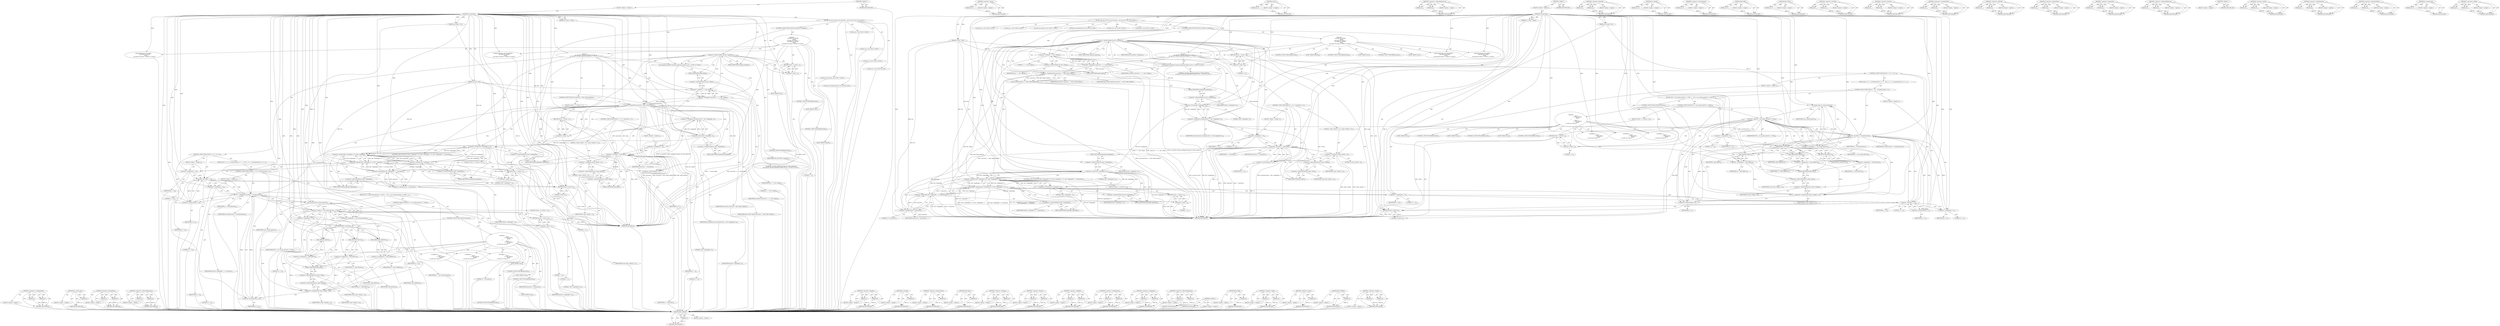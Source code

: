 digraph "&lt;operator&gt;.modulo" {
vulnerable_276 [label=<(METHOD,RAS_GREEN)>];
vulnerable_277 [label=<(PARAM,p1)>];
vulnerable_278 [label=<(BLOCK,&lt;empty&gt;,&lt;empty&gt;)>];
vulnerable_279 [label=<(METHOD_RETURN,ANY)>];
vulnerable_259 [label=<(METHOD,&lt;operator&gt;.minus)>];
vulnerable_260 [label=<(PARAM,p1)>];
vulnerable_261 [label=<(BLOCK,&lt;empty&gt;,&lt;empty&gt;)>];
vulnerable_262 [label=<(METHOD_RETURN,ANY)>];
vulnerable_211 [label=<(METHOD,assert)>];
vulnerable_212 [label=<(PARAM,p1)>];
vulnerable_213 [label=<(BLOCK,&lt;empty&gt;,&lt;empty&gt;)>];
vulnerable_214 [label=<(METHOD_RETURN,ANY)>];
vulnerable_234 [label=<(METHOD,&lt;operator&gt;.indirectIndexAccess)>];
vulnerable_235 [label=<(PARAM,p1)>];
vulnerable_236 [label=<(PARAM,p2)>];
vulnerable_237 [label=<(BLOCK,&lt;empty&gt;,&lt;empty&gt;)>];
vulnerable_238 [label=<(METHOD_RETURN,ANY)>];
vulnerable_6 [label=<(METHOD,&lt;global&gt;)<SUB>1</SUB>>];
vulnerable_7 [label=<(BLOCK,&lt;empty&gt;,&lt;empty&gt;)<SUB>1</SUB>>];
vulnerable_8 [label=<(METHOD,ras_getcmap)<SUB>1</SUB>>];
vulnerable_9 [label=<(PARAM,jas_stream_t *in)<SUB>1</SUB>>];
vulnerable_10 [label=<(PARAM,ras_hdr_t *hdr)<SUB>1</SUB>>];
vulnerable_11 [label=<(PARAM,ras_cmap_t *cmap)<SUB>1</SUB>>];
vulnerable_12 [label=<(BLOCK,{
	int i;
	int j;
	int x;
	int c;
	int numcolor...,{
	int i;
	int j;
	int x;
	int c;
	int numcolor...)<SUB>2</SUB>>];
vulnerable_13 [label="<(LOCAL,int i: int)<SUB>3</SUB>>"];
vulnerable_14 [label="<(LOCAL,int j: int)<SUB>4</SUB>>"];
vulnerable_15 [label="<(LOCAL,int x: int)<SUB>5</SUB>>"];
vulnerable_16 [label="<(LOCAL,int c: int)<SUB>6</SUB>>"];
vulnerable_17 [label="<(LOCAL,int numcolors: int)<SUB>7</SUB>>"];
vulnerable_18 [label="<(LOCAL,int actualnumcolors: int)<SUB>8</SUB>>"];
vulnerable_19 [label=<(CONTROL_STRUCTURE,SWITCH,switch(hdr-&gt;maptype))<SUB>10</SUB>>];
vulnerable_20 [label=<(&lt;operator&gt;.indirectFieldAccess,hdr-&gt;maptype)<SUB>10</SUB>>];
vulnerable_21 [label=<(IDENTIFIER,hdr,switch(hdr-&gt;maptype))<SUB>10</SUB>>];
vulnerable_22 [label=<(FIELD_IDENTIFIER,maptype,maptype)<SUB>10</SUB>>];
vulnerable_23 [label="<(BLOCK,{
	case RAS_MT_NONE:
		break;
	case RAS_MT_EQUA...,{
	case RAS_MT_NONE:
		break;
	case RAS_MT_EQUA...)<SUB>10</SUB>>"];
vulnerable_24 [label=<(JUMP_TARGET,case)<SUB>11</SUB>>];
vulnerable_25 [label="<(IDENTIFIER,RAS_MT_NONE,{
	case RAS_MT_NONE:
		break;
	case RAS_MT_EQUA...)<SUB>11</SUB>>"];
vulnerable_26 [label=<(CONTROL_STRUCTURE,BREAK,break;)<SUB>12</SUB>>];
vulnerable_27 [label=<(JUMP_TARGET,case)<SUB>13</SUB>>];
vulnerable_28 [label="<(IDENTIFIER,RAS_MT_EQUALRGB,{
	case RAS_MT_NONE:
		break;
	case RAS_MT_EQUA...)<SUB>13</SUB>>"];
vulnerable_29 [label="<(BLOCK,{
 		jas_eprintf(&quot;warning: palettized images no...,{
 		jas_eprintf(&quot;warning: palettized images no...)<SUB>14</SUB>>"];
vulnerable_30 [label="<(jas_eprintf,jas_eprintf(&quot;warning: palettized images not ful...)<SUB>15</SUB>>"];
vulnerable_31 [label="<(LITERAL,&quot;warning: palettized images not fully supported\n&quot;,jas_eprintf(&quot;warning: palettized images not ful...)<SUB>15</SUB>>"];
vulnerable_32 [label=<(&lt;operator&gt;.assignment,numcolors = 1 &lt;&lt; hdr-&gt;depth)<SUB>16</SUB>>];
vulnerable_33 [label=<(IDENTIFIER,numcolors,numcolors = 1 &lt;&lt; hdr-&gt;depth)<SUB>16</SUB>>];
vulnerable_34 [label=<(&lt;operator&gt;.shiftLeft,1 &lt;&lt; hdr-&gt;depth)<SUB>16</SUB>>];
vulnerable_35 [label=<(LITERAL,1,1 &lt;&lt; hdr-&gt;depth)<SUB>16</SUB>>];
vulnerable_36 [label=<(&lt;operator&gt;.indirectFieldAccess,hdr-&gt;depth)<SUB>16</SUB>>];
vulnerable_37 [label=<(IDENTIFIER,hdr,1 &lt;&lt; hdr-&gt;depth)<SUB>16</SUB>>];
vulnerable_38 [label=<(FIELD_IDENTIFIER,depth,depth)<SUB>16</SUB>>];
vulnerable_39 [label=<(assert,assert(numcolors &lt;= RAS_CMAP_MAXSIZ))<SUB>17</SUB>>];
vulnerable_40 [label=<(&lt;operator&gt;.lessEqualsThan,numcolors &lt;= RAS_CMAP_MAXSIZ)<SUB>17</SUB>>];
vulnerable_41 [label=<(IDENTIFIER,numcolors,numcolors &lt;= RAS_CMAP_MAXSIZ)<SUB>17</SUB>>];
vulnerable_42 [label=<(IDENTIFIER,RAS_CMAP_MAXSIZ,numcolors &lt;= RAS_CMAP_MAXSIZ)<SUB>17</SUB>>];
vulnerable_43 [label=<(&lt;operator&gt;.assignment,actualnumcolors = hdr-&gt;maplength / 3)<SUB>18</SUB>>];
vulnerable_44 [label=<(IDENTIFIER,actualnumcolors,actualnumcolors = hdr-&gt;maplength / 3)<SUB>18</SUB>>];
vulnerable_45 [label=<(&lt;operator&gt;.division,hdr-&gt;maplength / 3)<SUB>18</SUB>>];
vulnerable_46 [label=<(&lt;operator&gt;.indirectFieldAccess,hdr-&gt;maplength)<SUB>18</SUB>>];
vulnerable_47 [label=<(IDENTIFIER,hdr,hdr-&gt;maplength / 3)<SUB>18</SUB>>];
vulnerable_48 [label=<(FIELD_IDENTIFIER,maplength,maplength)<SUB>18</SUB>>];
vulnerable_49 [label=<(LITERAL,3,hdr-&gt;maplength / 3)<SUB>18</SUB>>];
vulnerable_50 [label=<(CONTROL_STRUCTURE,FOR,for (i = 0;i &lt; numcolors;i++))<SUB>19</SUB>>];
vulnerable_51 [label=<(BLOCK,&lt;empty&gt;,&lt;empty&gt;)<SUB>19</SUB>>];
vulnerable_52 [label=<(&lt;operator&gt;.assignment,i = 0)<SUB>19</SUB>>];
vulnerable_53 [label=<(IDENTIFIER,i,i = 0)<SUB>19</SUB>>];
vulnerable_54 [label=<(LITERAL,0,i = 0)<SUB>19</SUB>>];
vulnerable_55 [label=<(&lt;operator&gt;.lessThan,i &lt; numcolors)<SUB>19</SUB>>];
vulnerable_56 [label=<(IDENTIFIER,i,i &lt; numcolors)<SUB>19</SUB>>];
vulnerable_57 [label=<(IDENTIFIER,numcolors,i &lt; numcolors)<SUB>19</SUB>>];
vulnerable_58 [label=<(&lt;operator&gt;.postIncrement,i++)<SUB>19</SUB>>];
vulnerable_59 [label=<(IDENTIFIER,i,i++)<SUB>19</SUB>>];
vulnerable_60 [label=<(BLOCK,{
 			cmap-&gt;data[i] = 0;
		},{
 			cmap-&gt;data[i] = 0;
		})<SUB>19</SUB>>];
vulnerable_61 [label=<(&lt;operator&gt;.assignment,cmap-&gt;data[i] = 0)<SUB>20</SUB>>];
vulnerable_62 [label=<(&lt;operator&gt;.indirectIndexAccess,cmap-&gt;data[i])<SUB>20</SUB>>];
vulnerable_63 [label=<(&lt;operator&gt;.indirectFieldAccess,cmap-&gt;data)<SUB>20</SUB>>];
vulnerable_64 [label=<(IDENTIFIER,cmap,cmap-&gt;data[i] = 0)<SUB>20</SUB>>];
vulnerable_65 [label=<(FIELD_IDENTIFIER,data,data)<SUB>20</SUB>>];
vulnerable_66 [label=<(IDENTIFIER,i,cmap-&gt;data[i] = 0)<SUB>20</SUB>>];
vulnerable_67 [label=<(LITERAL,0,cmap-&gt;data[i] = 0)<SUB>20</SUB>>];
vulnerable_68 [label=<(CONTROL_STRUCTURE,IF,if ((hdr-&gt;maplength % 3) || hdr-&gt;maplength &lt; 0 ||
		  hdr-&gt;maplength &gt; 3 * numcolors))<SUB>22</SUB>>];
vulnerable_69 [label=<(&lt;operator&gt;.logicalOr,(hdr-&gt;maplength % 3) || hdr-&gt;maplength &lt; 0 ||
	...)<SUB>22</SUB>>];
vulnerable_70 [label=<(&lt;operator&gt;.logicalOr,(hdr-&gt;maplength % 3) || hdr-&gt;maplength &lt; 0)<SUB>22</SUB>>];
vulnerable_71 [label=<(&lt;operator&gt;.modulo,hdr-&gt;maplength % 3)<SUB>22</SUB>>];
vulnerable_72 [label=<(&lt;operator&gt;.indirectFieldAccess,hdr-&gt;maplength)<SUB>22</SUB>>];
vulnerable_73 [label=<(IDENTIFIER,hdr,hdr-&gt;maplength % 3)<SUB>22</SUB>>];
vulnerable_74 [label=<(FIELD_IDENTIFIER,maplength,maplength)<SUB>22</SUB>>];
vulnerable_75 [label=<(LITERAL,3,hdr-&gt;maplength % 3)<SUB>22</SUB>>];
vulnerable_76 [label=<(&lt;operator&gt;.lessThan,hdr-&gt;maplength &lt; 0)<SUB>22</SUB>>];
vulnerable_77 [label=<(&lt;operator&gt;.indirectFieldAccess,hdr-&gt;maplength)<SUB>22</SUB>>];
vulnerable_78 [label=<(IDENTIFIER,hdr,hdr-&gt;maplength &lt; 0)<SUB>22</SUB>>];
vulnerable_79 [label=<(FIELD_IDENTIFIER,maplength,maplength)<SUB>22</SUB>>];
vulnerable_80 [label=<(LITERAL,0,hdr-&gt;maplength &lt; 0)<SUB>22</SUB>>];
vulnerable_81 [label=<(&lt;operator&gt;.greaterThan,hdr-&gt;maplength &gt; 3 * numcolors)<SUB>23</SUB>>];
vulnerable_82 [label=<(&lt;operator&gt;.indirectFieldAccess,hdr-&gt;maplength)<SUB>23</SUB>>];
vulnerable_83 [label=<(IDENTIFIER,hdr,hdr-&gt;maplength &gt; 3 * numcolors)<SUB>23</SUB>>];
vulnerable_84 [label=<(FIELD_IDENTIFIER,maplength,maplength)<SUB>23</SUB>>];
vulnerable_85 [label=<(&lt;operator&gt;.multiplication,3 * numcolors)<SUB>23</SUB>>];
vulnerable_86 [label=<(LITERAL,3,3 * numcolors)<SUB>23</SUB>>];
vulnerable_87 [label=<(IDENTIFIER,numcolors,3 * numcolors)<SUB>23</SUB>>];
vulnerable_88 [label=<(BLOCK,{
			return -1;
		},{
			return -1;
		})<SUB>23</SUB>>];
vulnerable_89 [label=<(RETURN,return -1;,return -1;)<SUB>24</SUB>>];
vulnerable_90 [label=<(&lt;operator&gt;.minus,-1)<SUB>24</SUB>>];
vulnerable_91 [label=<(LITERAL,1,-1)<SUB>24</SUB>>];
vulnerable_92 [label=<(CONTROL_STRUCTURE,FOR,for (i = 0;i &lt; 3;i++))<SUB>26</SUB>>];
vulnerable_93 [label=<(BLOCK,&lt;empty&gt;,&lt;empty&gt;)<SUB>26</SUB>>];
vulnerable_94 [label=<(&lt;operator&gt;.assignment,i = 0)<SUB>26</SUB>>];
vulnerable_95 [label=<(IDENTIFIER,i,i = 0)<SUB>26</SUB>>];
vulnerable_96 [label=<(LITERAL,0,i = 0)<SUB>26</SUB>>];
vulnerable_97 [label=<(&lt;operator&gt;.lessThan,i &lt; 3)<SUB>26</SUB>>];
vulnerable_98 [label=<(IDENTIFIER,i,i &lt; 3)<SUB>26</SUB>>];
vulnerable_99 [label=<(LITERAL,3,i &lt; 3)<SUB>26</SUB>>];
vulnerable_100 [label=<(&lt;operator&gt;.postIncrement,i++)<SUB>26</SUB>>];
vulnerable_101 [label=<(IDENTIFIER,i,i++)<SUB>26</SUB>>];
vulnerable_102 [label=<(BLOCK,{
			for (j = 0; j &lt; actualnumcolors; j++) {
		...,{
			for (j = 0; j &lt; actualnumcolors; j++) {
		...)<SUB>26</SUB>>];
vulnerable_103 [label=<(CONTROL_STRUCTURE,FOR,for (j = 0;j &lt; actualnumcolors;j++))<SUB>27</SUB>>];
vulnerable_104 [label=<(BLOCK,&lt;empty&gt;,&lt;empty&gt;)<SUB>27</SUB>>];
vulnerable_105 [label=<(&lt;operator&gt;.assignment,j = 0)<SUB>27</SUB>>];
vulnerable_106 [label=<(IDENTIFIER,j,j = 0)<SUB>27</SUB>>];
vulnerable_107 [label=<(LITERAL,0,j = 0)<SUB>27</SUB>>];
vulnerable_108 [label=<(&lt;operator&gt;.lessThan,j &lt; actualnumcolors)<SUB>27</SUB>>];
vulnerable_109 [label=<(IDENTIFIER,j,j &lt; actualnumcolors)<SUB>27</SUB>>];
vulnerable_110 [label=<(IDENTIFIER,actualnumcolors,j &lt; actualnumcolors)<SUB>27</SUB>>];
vulnerable_111 [label=<(&lt;operator&gt;.postIncrement,j++)<SUB>27</SUB>>];
vulnerable_112 [label=<(IDENTIFIER,j,j++)<SUB>27</SUB>>];
vulnerable_113 [label=<(BLOCK,{
				if ((c = jas_stream_getc(in)) == EOF) {
	...,{
				if ((c = jas_stream_getc(in)) == EOF) {
	...)<SUB>27</SUB>>];
vulnerable_114 [label=<(CONTROL_STRUCTURE,IF,if ((c = jas_stream_getc(in)) == EOF))<SUB>28</SUB>>];
vulnerable_115 [label=<(&lt;operator&gt;.equals,(c = jas_stream_getc(in)) == EOF)<SUB>28</SUB>>];
vulnerable_116 [label=<(&lt;operator&gt;.assignment,c = jas_stream_getc(in))<SUB>28</SUB>>];
vulnerable_117 [label=<(IDENTIFIER,c,c = jas_stream_getc(in))<SUB>28</SUB>>];
vulnerable_118 [label=<(jas_stream_getc,jas_stream_getc(in))<SUB>28</SUB>>];
vulnerable_119 [label=<(IDENTIFIER,in,jas_stream_getc(in))<SUB>28</SUB>>];
vulnerable_120 [label=<(IDENTIFIER,EOF,(c = jas_stream_getc(in)) == EOF)<SUB>28</SUB>>];
vulnerable_121 [label=<(BLOCK,{
					return -1;
				},{
					return -1;
				})<SUB>28</SUB>>];
vulnerable_122 [label=<(RETURN,return -1;,return -1;)<SUB>29</SUB>>];
vulnerable_123 [label=<(&lt;operator&gt;.minus,-1)<SUB>29</SUB>>];
vulnerable_124 [label=<(LITERAL,1,-1)<SUB>29</SUB>>];
vulnerable_125 [label=<(&lt;operator&gt;.assignment,x = 0)<SUB>31</SUB>>];
vulnerable_126 [label=<(IDENTIFIER,x,x = 0)<SUB>31</SUB>>];
vulnerable_127 [label=<(LITERAL,0,x = 0)<SUB>31</SUB>>];
vulnerable_128 [label=<(CONTROL_STRUCTURE,SWITCH,switch(i))<SUB>32</SUB>>];
vulnerable_129 [label=<(IDENTIFIER,i,switch(i))<SUB>32</SUB>>];
vulnerable_130 [label="<(BLOCK,{
				case 0:
					x = RAS_RED(c);
					break;
...,{
				case 0:
					x = RAS_RED(c);
					break;
...)<SUB>32</SUB>>"];
vulnerable_131 [label=<(JUMP_TARGET,case)<SUB>33</SUB>>];
vulnerable_132 [label="<(LITERAL,0,{
				case 0:
					x = RAS_RED(c);
					break;
...)<SUB>33</SUB>>"];
vulnerable_133 [label=<(&lt;operator&gt;.assignment,x = RAS_RED(c))<SUB>34</SUB>>];
vulnerable_134 [label=<(IDENTIFIER,x,x = RAS_RED(c))<SUB>34</SUB>>];
vulnerable_135 [label=<(RAS_RED,RAS_RED(c))<SUB>34</SUB>>];
vulnerable_136 [label=<(IDENTIFIER,c,RAS_RED(c))<SUB>34</SUB>>];
vulnerable_137 [label=<(CONTROL_STRUCTURE,BREAK,break;)<SUB>35</SUB>>];
vulnerable_138 [label=<(JUMP_TARGET,case)<SUB>36</SUB>>];
vulnerable_139 [label="<(LITERAL,1,{
				case 0:
					x = RAS_RED(c);
					break;
...)<SUB>36</SUB>>"];
vulnerable_140 [label=<(&lt;operator&gt;.assignment,x = RAS_GREEN(c))<SUB>37</SUB>>];
vulnerable_141 [label=<(IDENTIFIER,x,x = RAS_GREEN(c))<SUB>37</SUB>>];
vulnerable_142 [label=<(RAS_GREEN,RAS_GREEN(c))<SUB>37</SUB>>];
vulnerable_143 [label=<(IDENTIFIER,c,RAS_GREEN(c))<SUB>37</SUB>>];
vulnerable_144 [label=<(CONTROL_STRUCTURE,BREAK,break;)<SUB>38</SUB>>];
vulnerable_145 [label=<(JUMP_TARGET,case)<SUB>39</SUB>>];
vulnerable_146 [label="<(LITERAL,2,{
				case 0:
					x = RAS_RED(c);
					break;
...)<SUB>39</SUB>>"];
vulnerable_147 [label=<(&lt;operator&gt;.assignment,x = RAS_BLUE(c))<SUB>40</SUB>>];
vulnerable_148 [label=<(IDENTIFIER,x,x = RAS_BLUE(c))<SUB>40</SUB>>];
vulnerable_149 [label=<(RAS_BLUE,RAS_BLUE(c))<SUB>40</SUB>>];
vulnerable_150 [label=<(IDENTIFIER,c,RAS_BLUE(c))<SUB>40</SUB>>];
vulnerable_151 [label=<(CONTROL_STRUCTURE,BREAK,break;)<SUB>41</SUB>>];
vulnerable_152 [label=<(&lt;operators&gt;.assignmentOr,cmap-&gt;data[j] |= x)<SUB>43</SUB>>];
vulnerable_153 [label=<(&lt;operator&gt;.indirectIndexAccess,cmap-&gt;data[j])<SUB>43</SUB>>];
vulnerable_154 [label=<(&lt;operator&gt;.indirectFieldAccess,cmap-&gt;data)<SUB>43</SUB>>];
vulnerable_155 [label=<(IDENTIFIER,cmap,cmap-&gt;data[j] |= x)<SUB>43</SUB>>];
vulnerable_156 [label=<(FIELD_IDENTIFIER,data,data)<SUB>43</SUB>>];
vulnerable_157 [label=<(IDENTIFIER,j,cmap-&gt;data[j] |= x)<SUB>43</SUB>>];
vulnerable_158 [label=<(IDENTIFIER,x,cmap-&gt;data[j] |= x)<SUB>43</SUB>>];
vulnerable_159 [label=<(CONTROL_STRUCTURE,BREAK,break;)<SUB>47</SUB>>];
vulnerable_160 [label=<(JUMP_TARGET,default)<SUB>48</SUB>>];
vulnerable_161 [label=<(RETURN,return -1;,return -1;)<SUB>49</SUB>>];
vulnerable_162 [label=<(&lt;operator&gt;.minus,-1)<SUB>49</SUB>>];
vulnerable_163 [label=<(LITERAL,1,-1)<SUB>49</SUB>>];
vulnerable_164 [label=<(CONTROL_STRUCTURE,BREAK,break;)<SUB>50</SUB>>];
vulnerable_165 [label=<(RETURN,return 0;,return 0;)<SUB>53</SUB>>];
vulnerable_166 [label=<(LITERAL,0,return 0;)<SUB>53</SUB>>];
vulnerable_167 [label=<(METHOD_RETURN,int)<SUB>1</SUB>>];
vulnerable_169 [label=<(METHOD_RETURN,ANY)<SUB>1</SUB>>];
vulnerable_239 [label=<(METHOD,&lt;operator&gt;.logicalOr)>];
vulnerable_240 [label=<(PARAM,p1)>];
vulnerable_241 [label=<(PARAM,p2)>];
vulnerable_242 [label=<(BLOCK,&lt;empty&gt;,&lt;empty&gt;)>];
vulnerable_243 [label=<(METHOD_RETURN,ANY)>];
vulnerable_197 [label=<(METHOD,jas_eprintf)>];
vulnerable_198 [label=<(PARAM,p1)>];
vulnerable_199 [label=<(BLOCK,&lt;empty&gt;,&lt;empty&gt;)>];
vulnerable_200 [label=<(METHOD_RETURN,ANY)>];
vulnerable_230 [label=<(METHOD,&lt;operator&gt;.postIncrement)>];
vulnerable_231 [label=<(PARAM,p1)>];
vulnerable_232 [label=<(BLOCK,&lt;empty&gt;,&lt;empty&gt;)>];
vulnerable_233 [label=<(METHOD_RETURN,ANY)>];
vulnerable_272 [label=<(METHOD,RAS_RED)>];
vulnerable_273 [label=<(PARAM,p1)>];
vulnerable_274 [label=<(BLOCK,&lt;empty&gt;,&lt;empty&gt;)>];
vulnerable_275 [label=<(METHOD_RETURN,ANY)>];
vulnerable_280 [label=<(METHOD,RAS_BLUE)>];
vulnerable_281 [label=<(PARAM,p1)>];
vulnerable_282 [label=<(BLOCK,&lt;empty&gt;,&lt;empty&gt;)>];
vulnerable_283 [label=<(METHOD_RETURN,ANY)>];
vulnerable_225 [label=<(METHOD,&lt;operator&gt;.lessThan)>];
vulnerable_226 [label=<(PARAM,p1)>];
vulnerable_227 [label=<(PARAM,p2)>];
vulnerable_228 [label=<(BLOCK,&lt;empty&gt;,&lt;empty&gt;)>];
vulnerable_229 [label=<(METHOD_RETURN,ANY)>];
vulnerable_220 [label=<(METHOD,&lt;operator&gt;.division)>];
vulnerable_221 [label=<(PARAM,p1)>];
vulnerable_222 [label=<(PARAM,p2)>];
vulnerable_223 [label=<(BLOCK,&lt;empty&gt;,&lt;empty&gt;)>];
vulnerable_224 [label=<(METHOD_RETURN,ANY)>];
vulnerable_284 [label=<(METHOD,&lt;operators&gt;.assignmentOr)>];
vulnerable_285 [label=<(PARAM,p1)>];
vulnerable_286 [label=<(PARAM,p2)>];
vulnerable_287 [label=<(BLOCK,&lt;empty&gt;,&lt;empty&gt;)>];
vulnerable_288 [label=<(METHOD_RETURN,ANY)>];
vulnerable_206 [label=<(METHOD,&lt;operator&gt;.shiftLeft)>];
vulnerable_207 [label=<(PARAM,p1)>];
vulnerable_208 [label=<(PARAM,p2)>];
vulnerable_209 [label=<(BLOCK,&lt;empty&gt;,&lt;empty&gt;)>];
vulnerable_210 [label=<(METHOD_RETURN,ANY)>];
vulnerable_249 [label=<(METHOD,&lt;operator&gt;.greaterThan)>];
vulnerable_250 [label=<(PARAM,p1)>];
vulnerable_251 [label=<(PARAM,p2)>];
vulnerable_252 [label=<(BLOCK,&lt;empty&gt;,&lt;empty&gt;)>];
vulnerable_253 [label=<(METHOD_RETURN,ANY)>];
vulnerable_201 [label=<(METHOD,&lt;operator&gt;.assignment)>];
vulnerable_202 [label=<(PARAM,p1)>];
vulnerable_203 [label=<(PARAM,p2)>];
vulnerable_204 [label=<(BLOCK,&lt;empty&gt;,&lt;empty&gt;)>];
vulnerable_205 [label=<(METHOD_RETURN,ANY)>];
vulnerable_192 [label=<(METHOD,&lt;operator&gt;.indirectFieldAccess)>];
vulnerable_193 [label=<(PARAM,p1)>];
vulnerable_194 [label=<(PARAM,p2)>];
vulnerable_195 [label=<(BLOCK,&lt;empty&gt;,&lt;empty&gt;)>];
vulnerable_196 [label=<(METHOD_RETURN,ANY)>];
vulnerable_186 [label=<(METHOD,&lt;global&gt;)<SUB>1</SUB>>];
vulnerable_187 [label=<(BLOCK,&lt;empty&gt;,&lt;empty&gt;)>];
vulnerable_188 [label=<(METHOD_RETURN,ANY)>];
vulnerable_263 [label=<(METHOD,&lt;operator&gt;.equals)>];
vulnerable_264 [label=<(PARAM,p1)>];
vulnerable_265 [label=<(PARAM,p2)>];
vulnerable_266 [label=<(BLOCK,&lt;empty&gt;,&lt;empty&gt;)>];
vulnerable_267 [label=<(METHOD_RETURN,ANY)>];
vulnerable_254 [label=<(METHOD,&lt;operator&gt;.multiplication)>];
vulnerable_255 [label=<(PARAM,p1)>];
vulnerable_256 [label=<(PARAM,p2)>];
vulnerable_257 [label=<(BLOCK,&lt;empty&gt;,&lt;empty&gt;)>];
vulnerable_258 [label=<(METHOD_RETURN,ANY)>];
vulnerable_215 [label=<(METHOD,&lt;operator&gt;.lessEqualsThan)>];
vulnerable_216 [label=<(PARAM,p1)>];
vulnerable_217 [label=<(PARAM,p2)>];
vulnerable_218 [label=<(BLOCK,&lt;empty&gt;,&lt;empty&gt;)>];
vulnerable_219 [label=<(METHOD_RETURN,ANY)>];
vulnerable_268 [label=<(METHOD,jas_stream_getc)>];
vulnerable_269 [label=<(PARAM,p1)>];
vulnerable_270 [label=<(BLOCK,&lt;empty&gt;,&lt;empty&gt;)>];
vulnerable_271 [label=<(METHOD_RETURN,ANY)>];
vulnerable_244 [label=<(METHOD,&lt;operator&gt;.modulo)>];
vulnerable_245 [label=<(PARAM,p1)>];
vulnerable_246 [label=<(PARAM,p2)>];
vulnerable_247 [label=<(BLOCK,&lt;empty&gt;,&lt;empty&gt;)>];
vulnerable_248 [label=<(METHOD_RETURN,ANY)>];
fixed_279 [label=<(METHOD,&lt;operators&gt;.assignmentOr)>];
fixed_280 [label=<(PARAM,p1)>];
fixed_281 [label=<(PARAM,p2)>];
fixed_282 [label=<(BLOCK,&lt;empty&gt;,&lt;empty&gt;)>];
fixed_283 [label=<(METHOD_RETURN,ANY)>];
fixed_263 [label=<(METHOD,jas_stream_getc)>];
fixed_264 [label=<(PARAM,p1)>];
fixed_265 [label=<(BLOCK,&lt;empty&gt;,&lt;empty&gt;)>];
fixed_266 [label=<(METHOD_RETURN,ANY)>];
fixed_215 [label=<(METHOD,&lt;operator&gt;.greaterThan)>];
fixed_216 [label=<(PARAM,p1)>];
fixed_217 [label=<(PARAM,p2)>];
fixed_218 [label=<(BLOCK,&lt;empty&gt;,&lt;empty&gt;)>];
fixed_219 [label=<(METHOD_RETURN,ANY)>];
fixed_238 [label=<(METHOD,&lt;operator&gt;.indirectIndexAccess)>];
fixed_239 [label=<(PARAM,p1)>];
fixed_240 [label=<(PARAM,p2)>];
fixed_241 [label=<(BLOCK,&lt;empty&gt;,&lt;empty&gt;)>];
fixed_242 [label=<(METHOD_RETURN,ANY)>];
fixed_6 [label=<(METHOD,&lt;global&gt;)<SUB>1</SUB>>];
fixed_7 [label=<(BLOCK,&lt;empty&gt;,&lt;empty&gt;)<SUB>1</SUB>>];
fixed_8 [label=<(METHOD,ras_getcmap)<SUB>1</SUB>>];
fixed_9 [label=<(PARAM,jas_stream_t *in)<SUB>1</SUB>>];
fixed_10 [label=<(PARAM,ras_hdr_t *hdr)<SUB>1</SUB>>];
fixed_11 [label=<(PARAM,ras_cmap_t *cmap)<SUB>1</SUB>>];
fixed_12 [label=<(BLOCK,{
	int i;
	int j;
	int x;
	int c;
	int numcolor...,{
	int i;
	int j;
	int x;
	int c;
	int numcolor...)<SUB>2</SUB>>];
fixed_13 [label="<(LOCAL,int i: int)<SUB>3</SUB>>"];
fixed_14 [label="<(LOCAL,int j: int)<SUB>4</SUB>>"];
fixed_15 [label="<(LOCAL,int x: int)<SUB>5</SUB>>"];
fixed_16 [label="<(LOCAL,int c: int)<SUB>6</SUB>>"];
fixed_17 [label="<(LOCAL,int numcolors: int)<SUB>7</SUB>>"];
fixed_18 [label="<(LOCAL,int actualnumcolors: int)<SUB>8</SUB>>"];
fixed_19 [label=<(CONTROL_STRUCTURE,SWITCH,switch(hdr-&gt;maptype))<SUB>10</SUB>>];
fixed_20 [label=<(&lt;operator&gt;.indirectFieldAccess,hdr-&gt;maptype)<SUB>10</SUB>>];
fixed_21 [label=<(IDENTIFIER,hdr,switch(hdr-&gt;maptype))<SUB>10</SUB>>];
fixed_22 [label=<(FIELD_IDENTIFIER,maptype,maptype)<SUB>10</SUB>>];
fixed_23 [label="<(BLOCK,{
	case RAS_MT_NONE:
		break;
	case RAS_MT_EQUA...,{
	case RAS_MT_NONE:
		break;
	case RAS_MT_EQUA...)<SUB>10</SUB>>"];
fixed_24 [label=<(JUMP_TARGET,case)<SUB>11</SUB>>];
fixed_25 [label="<(IDENTIFIER,RAS_MT_NONE,{
	case RAS_MT_NONE:
		break;
	case RAS_MT_EQUA...)<SUB>11</SUB>>"];
fixed_26 [label=<(CONTROL_STRUCTURE,BREAK,break;)<SUB>12</SUB>>];
fixed_27 [label=<(JUMP_TARGET,case)<SUB>13</SUB>>];
fixed_28 [label="<(IDENTIFIER,RAS_MT_EQUALRGB,{
	case RAS_MT_NONE:
		break;
	case RAS_MT_EQUA...)<SUB>13</SUB>>"];
fixed_29 [label="<(BLOCK,{
 		jas_eprintf(&quot;warning: palettized images no...,{
 		jas_eprintf(&quot;warning: palettized images no...)<SUB>14</SUB>>"];
fixed_30 [label="<(jas_eprintf,jas_eprintf(&quot;warning: palettized images not ful...)<SUB>15</SUB>>"];
fixed_31 [label="<(LITERAL,&quot;warning: palettized images not fully supported\n&quot;,jas_eprintf(&quot;warning: palettized images not ful...)<SUB>15</SUB>>"];
fixed_32 [label=<(&lt;operator&gt;.assignment,numcolors = 1 &lt;&lt; hdr-&gt;depth)<SUB>16</SUB>>];
fixed_33 [label=<(IDENTIFIER,numcolors,numcolors = 1 &lt;&lt; hdr-&gt;depth)<SUB>16</SUB>>];
fixed_34 [label=<(&lt;operator&gt;.shiftLeft,1 &lt;&lt; hdr-&gt;depth)<SUB>16</SUB>>];
fixed_35 [label=<(LITERAL,1,1 &lt;&lt; hdr-&gt;depth)<SUB>16</SUB>>];
fixed_36 [label=<(&lt;operator&gt;.indirectFieldAccess,hdr-&gt;depth)<SUB>16</SUB>>];
fixed_37 [label=<(IDENTIFIER,hdr,1 &lt;&lt; hdr-&gt;depth)<SUB>16</SUB>>];
fixed_38 [label=<(FIELD_IDENTIFIER,depth,depth)<SUB>16</SUB>>];
fixed_39 [label=<(CONTROL_STRUCTURE,IF,if (numcolors &gt; RAS_CMAP_MAXSIZ))<SUB>17</SUB>>];
fixed_40 [label=<(&lt;operator&gt;.greaterThan,numcolors &gt; RAS_CMAP_MAXSIZ)<SUB>17</SUB>>];
fixed_41 [label=<(IDENTIFIER,numcolors,numcolors &gt; RAS_CMAP_MAXSIZ)<SUB>17</SUB>>];
fixed_42 [label=<(IDENTIFIER,RAS_CMAP_MAXSIZ,numcolors &gt; RAS_CMAP_MAXSIZ)<SUB>17</SUB>>];
fixed_43 [label=<(BLOCK,{
			return -1;
		},{
			return -1;
		})<SUB>17</SUB>>];
fixed_44 [label=<(RETURN,return -1;,return -1;)<SUB>18</SUB>>];
fixed_45 [label=<(&lt;operator&gt;.minus,-1)<SUB>18</SUB>>];
fixed_46 [label=<(LITERAL,1,-1)<SUB>18</SUB>>];
fixed_47 [label=<(&lt;operator&gt;.assignment,actualnumcolors = hdr-&gt;maplength / 3)<SUB>20</SUB>>];
fixed_48 [label=<(IDENTIFIER,actualnumcolors,actualnumcolors = hdr-&gt;maplength / 3)<SUB>20</SUB>>];
fixed_49 [label=<(&lt;operator&gt;.division,hdr-&gt;maplength / 3)<SUB>20</SUB>>];
fixed_50 [label=<(&lt;operator&gt;.indirectFieldAccess,hdr-&gt;maplength)<SUB>20</SUB>>];
fixed_51 [label=<(IDENTIFIER,hdr,hdr-&gt;maplength / 3)<SUB>20</SUB>>];
fixed_52 [label=<(FIELD_IDENTIFIER,maplength,maplength)<SUB>20</SUB>>];
fixed_53 [label=<(LITERAL,3,hdr-&gt;maplength / 3)<SUB>20</SUB>>];
fixed_54 [label=<(CONTROL_STRUCTURE,FOR,for (i = 0;i &lt; numcolors;i++))<SUB>21</SUB>>];
fixed_55 [label=<(BLOCK,&lt;empty&gt;,&lt;empty&gt;)<SUB>21</SUB>>];
fixed_56 [label=<(&lt;operator&gt;.assignment,i = 0)<SUB>21</SUB>>];
fixed_57 [label=<(IDENTIFIER,i,i = 0)<SUB>21</SUB>>];
fixed_58 [label=<(LITERAL,0,i = 0)<SUB>21</SUB>>];
fixed_59 [label=<(&lt;operator&gt;.lessThan,i &lt; numcolors)<SUB>21</SUB>>];
fixed_60 [label=<(IDENTIFIER,i,i &lt; numcolors)<SUB>21</SUB>>];
fixed_61 [label=<(IDENTIFIER,numcolors,i &lt; numcolors)<SUB>21</SUB>>];
fixed_62 [label=<(&lt;operator&gt;.postIncrement,i++)<SUB>21</SUB>>];
fixed_63 [label=<(IDENTIFIER,i,i++)<SUB>21</SUB>>];
fixed_64 [label=<(BLOCK,{
 			cmap-&gt;data[i] = 0;
		},{
 			cmap-&gt;data[i] = 0;
		})<SUB>21</SUB>>];
fixed_65 [label=<(&lt;operator&gt;.assignment,cmap-&gt;data[i] = 0)<SUB>22</SUB>>];
fixed_66 [label=<(&lt;operator&gt;.indirectIndexAccess,cmap-&gt;data[i])<SUB>22</SUB>>];
fixed_67 [label=<(&lt;operator&gt;.indirectFieldAccess,cmap-&gt;data)<SUB>22</SUB>>];
fixed_68 [label=<(IDENTIFIER,cmap,cmap-&gt;data[i] = 0)<SUB>22</SUB>>];
fixed_69 [label=<(FIELD_IDENTIFIER,data,data)<SUB>22</SUB>>];
fixed_70 [label=<(IDENTIFIER,i,cmap-&gt;data[i] = 0)<SUB>22</SUB>>];
fixed_71 [label=<(LITERAL,0,cmap-&gt;data[i] = 0)<SUB>22</SUB>>];
fixed_72 [label=<(CONTROL_STRUCTURE,IF,if ((hdr-&gt;maplength % 3) || hdr-&gt;maplength &lt; 0 ||
		  hdr-&gt;maplength &gt; 3 * numcolors))<SUB>24</SUB>>];
fixed_73 [label=<(&lt;operator&gt;.logicalOr,(hdr-&gt;maplength % 3) || hdr-&gt;maplength &lt; 0 ||
	...)<SUB>24</SUB>>];
fixed_74 [label=<(&lt;operator&gt;.logicalOr,(hdr-&gt;maplength % 3) || hdr-&gt;maplength &lt; 0)<SUB>24</SUB>>];
fixed_75 [label=<(&lt;operator&gt;.modulo,hdr-&gt;maplength % 3)<SUB>24</SUB>>];
fixed_76 [label=<(&lt;operator&gt;.indirectFieldAccess,hdr-&gt;maplength)<SUB>24</SUB>>];
fixed_77 [label=<(IDENTIFIER,hdr,hdr-&gt;maplength % 3)<SUB>24</SUB>>];
fixed_78 [label=<(FIELD_IDENTIFIER,maplength,maplength)<SUB>24</SUB>>];
fixed_79 [label=<(LITERAL,3,hdr-&gt;maplength % 3)<SUB>24</SUB>>];
fixed_80 [label=<(&lt;operator&gt;.lessThan,hdr-&gt;maplength &lt; 0)<SUB>24</SUB>>];
fixed_81 [label=<(&lt;operator&gt;.indirectFieldAccess,hdr-&gt;maplength)<SUB>24</SUB>>];
fixed_82 [label=<(IDENTIFIER,hdr,hdr-&gt;maplength &lt; 0)<SUB>24</SUB>>];
fixed_83 [label=<(FIELD_IDENTIFIER,maplength,maplength)<SUB>24</SUB>>];
fixed_84 [label=<(LITERAL,0,hdr-&gt;maplength &lt; 0)<SUB>24</SUB>>];
fixed_85 [label=<(&lt;operator&gt;.greaterThan,hdr-&gt;maplength &gt; 3 * numcolors)<SUB>25</SUB>>];
fixed_86 [label=<(&lt;operator&gt;.indirectFieldAccess,hdr-&gt;maplength)<SUB>25</SUB>>];
fixed_87 [label=<(IDENTIFIER,hdr,hdr-&gt;maplength &gt; 3 * numcolors)<SUB>25</SUB>>];
fixed_88 [label=<(FIELD_IDENTIFIER,maplength,maplength)<SUB>25</SUB>>];
fixed_89 [label=<(&lt;operator&gt;.multiplication,3 * numcolors)<SUB>25</SUB>>];
fixed_90 [label=<(LITERAL,3,3 * numcolors)<SUB>25</SUB>>];
fixed_91 [label=<(IDENTIFIER,numcolors,3 * numcolors)<SUB>25</SUB>>];
fixed_92 [label=<(BLOCK,{
			return -1;
		},{
			return -1;
		})<SUB>25</SUB>>];
fixed_93 [label=<(RETURN,return -1;,return -1;)<SUB>26</SUB>>];
fixed_94 [label=<(&lt;operator&gt;.minus,-1)<SUB>26</SUB>>];
fixed_95 [label=<(LITERAL,1,-1)<SUB>26</SUB>>];
fixed_96 [label=<(CONTROL_STRUCTURE,FOR,for (i = 0;i &lt; 3;i++))<SUB>28</SUB>>];
fixed_97 [label=<(BLOCK,&lt;empty&gt;,&lt;empty&gt;)<SUB>28</SUB>>];
fixed_98 [label=<(&lt;operator&gt;.assignment,i = 0)<SUB>28</SUB>>];
fixed_99 [label=<(IDENTIFIER,i,i = 0)<SUB>28</SUB>>];
fixed_100 [label=<(LITERAL,0,i = 0)<SUB>28</SUB>>];
fixed_101 [label=<(&lt;operator&gt;.lessThan,i &lt; 3)<SUB>28</SUB>>];
fixed_102 [label=<(IDENTIFIER,i,i &lt; 3)<SUB>28</SUB>>];
fixed_103 [label=<(LITERAL,3,i &lt; 3)<SUB>28</SUB>>];
fixed_104 [label=<(&lt;operator&gt;.postIncrement,i++)<SUB>28</SUB>>];
fixed_105 [label=<(IDENTIFIER,i,i++)<SUB>28</SUB>>];
fixed_106 [label=<(BLOCK,{
			for (j = 0; j &lt; actualnumcolors; j++) {
		...,{
			for (j = 0; j &lt; actualnumcolors; j++) {
		...)<SUB>28</SUB>>];
fixed_107 [label=<(CONTROL_STRUCTURE,FOR,for (j = 0;j &lt; actualnumcolors;j++))<SUB>29</SUB>>];
fixed_108 [label=<(BLOCK,&lt;empty&gt;,&lt;empty&gt;)<SUB>29</SUB>>];
fixed_109 [label=<(&lt;operator&gt;.assignment,j = 0)<SUB>29</SUB>>];
fixed_110 [label=<(IDENTIFIER,j,j = 0)<SUB>29</SUB>>];
fixed_111 [label=<(LITERAL,0,j = 0)<SUB>29</SUB>>];
fixed_112 [label=<(&lt;operator&gt;.lessThan,j &lt; actualnumcolors)<SUB>29</SUB>>];
fixed_113 [label=<(IDENTIFIER,j,j &lt; actualnumcolors)<SUB>29</SUB>>];
fixed_114 [label=<(IDENTIFIER,actualnumcolors,j &lt; actualnumcolors)<SUB>29</SUB>>];
fixed_115 [label=<(&lt;operator&gt;.postIncrement,j++)<SUB>29</SUB>>];
fixed_116 [label=<(IDENTIFIER,j,j++)<SUB>29</SUB>>];
fixed_117 [label=<(BLOCK,{
				if ((c = jas_stream_getc(in)) == EOF) {
	...,{
				if ((c = jas_stream_getc(in)) == EOF) {
	...)<SUB>29</SUB>>];
fixed_118 [label=<(CONTROL_STRUCTURE,IF,if ((c = jas_stream_getc(in)) == EOF))<SUB>30</SUB>>];
fixed_119 [label=<(&lt;operator&gt;.equals,(c = jas_stream_getc(in)) == EOF)<SUB>30</SUB>>];
fixed_120 [label=<(&lt;operator&gt;.assignment,c = jas_stream_getc(in))<SUB>30</SUB>>];
fixed_121 [label=<(IDENTIFIER,c,c = jas_stream_getc(in))<SUB>30</SUB>>];
fixed_122 [label=<(jas_stream_getc,jas_stream_getc(in))<SUB>30</SUB>>];
fixed_123 [label=<(IDENTIFIER,in,jas_stream_getc(in))<SUB>30</SUB>>];
fixed_124 [label=<(IDENTIFIER,EOF,(c = jas_stream_getc(in)) == EOF)<SUB>30</SUB>>];
fixed_125 [label=<(BLOCK,{
					return -1;
				},{
					return -1;
				})<SUB>30</SUB>>];
fixed_126 [label=<(RETURN,return -1;,return -1;)<SUB>31</SUB>>];
fixed_127 [label=<(&lt;operator&gt;.minus,-1)<SUB>31</SUB>>];
fixed_128 [label=<(LITERAL,1,-1)<SUB>31</SUB>>];
fixed_129 [label=<(&lt;operator&gt;.assignment,x = 0)<SUB>33</SUB>>];
fixed_130 [label=<(IDENTIFIER,x,x = 0)<SUB>33</SUB>>];
fixed_131 [label=<(LITERAL,0,x = 0)<SUB>33</SUB>>];
fixed_132 [label=<(CONTROL_STRUCTURE,SWITCH,switch(i))<SUB>34</SUB>>];
fixed_133 [label=<(IDENTIFIER,i,switch(i))<SUB>34</SUB>>];
fixed_134 [label="<(BLOCK,{
				case 0:
					x = RAS_RED(c);
					break;
...,{
				case 0:
					x = RAS_RED(c);
					break;
...)<SUB>34</SUB>>"];
fixed_135 [label=<(JUMP_TARGET,case)<SUB>35</SUB>>];
fixed_136 [label="<(LITERAL,0,{
				case 0:
					x = RAS_RED(c);
					break;
...)<SUB>35</SUB>>"];
fixed_137 [label=<(&lt;operator&gt;.assignment,x = RAS_RED(c))<SUB>36</SUB>>];
fixed_138 [label=<(IDENTIFIER,x,x = RAS_RED(c))<SUB>36</SUB>>];
fixed_139 [label=<(RAS_RED,RAS_RED(c))<SUB>36</SUB>>];
fixed_140 [label=<(IDENTIFIER,c,RAS_RED(c))<SUB>36</SUB>>];
fixed_141 [label=<(CONTROL_STRUCTURE,BREAK,break;)<SUB>37</SUB>>];
fixed_142 [label=<(JUMP_TARGET,case)<SUB>38</SUB>>];
fixed_143 [label="<(LITERAL,1,{
				case 0:
					x = RAS_RED(c);
					break;
...)<SUB>38</SUB>>"];
fixed_144 [label=<(&lt;operator&gt;.assignment,x = RAS_GREEN(c))<SUB>39</SUB>>];
fixed_145 [label=<(IDENTIFIER,x,x = RAS_GREEN(c))<SUB>39</SUB>>];
fixed_146 [label=<(RAS_GREEN,RAS_GREEN(c))<SUB>39</SUB>>];
fixed_147 [label=<(IDENTIFIER,c,RAS_GREEN(c))<SUB>39</SUB>>];
fixed_148 [label=<(CONTROL_STRUCTURE,BREAK,break;)<SUB>40</SUB>>];
fixed_149 [label=<(JUMP_TARGET,case)<SUB>41</SUB>>];
fixed_150 [label="<(LITERAL,2,{
				case 0:
					x = RAS_RED(c);
					break;
...)<SUB>41</SUB>>"];
fixed_151 [label=<(&lt;operator&gt;.assignment,x = RAS_BLUE(c))<SUB>42</SUB>>];
fixed_152 [label=<(IDENTIFIER,x,x = RAS_BLUE(c))<SUB>42</SUB>>];
fixed_153 [label=<(RAS_BLUE,RAS_BLUE(c))<SUB>42</SUB>>];
fixed_154 [label=<(IDENTIFIER,c,RAS_BLUE(c))<SUB>42</SUB>>];
fixed_155 [label=<(CONTROL_STRUCTURE,BREAK,break;)<SUB>43</SUB>>];
fixed_156 [label=<(&lt;operators&gt;.assignmentOr,cmap-&gt;data[j] |= x)<SUB>45</SUB>>];
fixed_157 [label=<(&lt;operator&gt;.indirectIndexAccess,cmap-&gt;data[j])<SUB>45</SUB>>];
fixed_158 [label=<(&lt;operator&gt;.indirectFieldAccess,cmap-&gt;data)<SUB>45</SUB>>];
fixed_159 [label=<(IDENTIFIER,cmap,cmap-&gt;data[j] |= x)<SUB>45</SUB>>];
fixed_160 [label=<(FIELD_IDENTIFIER,data,data)<SUB>45</SUB>>];
fixed_161 [label=<(IDENTIFIER,j,cmap-&gt;data[j] |= x)<SUB>45</SUB>>];
fixed_162 [label=<(IDENTIFIER,x,cmap-&gt;data[j] |= x)<SUB>45</SUB>>];
fixed_163 [label=<(CONTROL_STRUCTURE,BREAK,break;)<SUB>49</SUB>>];
fixed_164 [label=<(JUMP_TARGET,default)<SUB>50</SUB>>];
fixed_165 [label=<(RETURN,return -1;,return -1;)<SUB>51</SUB>>];
fixed_166 [label=<(&lt;operator&gt;.minus,-1)<SUB>51</SUB>>];
fixed_167 [label=<(LITERAL,1,-1)<SUB>51</SUB>>];
fixed_168 [label=<(CONTROL_STRUCTURE,BREAK,break;)<SUB>52</SUB>>];
fixed_169 [label=<(RETURN,return 0;,return 0;)<SUB>55</SUB>>];
fixed_170 [label=<(LITERAL,0,return 0;)<SUB>55</SUB>>];
fixed_171 [label=<(METHOD_RETURN,int)<SUB>1</SUB>>];
fixed_173 [label=<(METHOD_RETURN,ANY)<SUB>1</SUB>>];
fixed_243 [label=<(METHOD,&lt;operator&gt;.logicalOr)>];
fixed_244 [label=<(PARAM,p1)>];
fixed_245 [label=<(PARAM,p2)>];
fixed_246 [label=<(BLOCK,&lt;empty&gt;,&lt;empty&gt;)>];
fixed_247 [label=<(METHOD_RETURN,ANY)>];
fixed_201 [label=<(METHOD,jas_eprintf)>];
fixed_202 [label=<(PARAM,p1)>];
fixed_203 [label=<(BLOCK,&lt;empty&gt;,&lt;empty&gt;)>];
fixed_204 [label=<(METHOD_RETURN,ANY)>];
fixed_234 [label=<(METHOD,&lt;operator&gt;.postIncrement)>];
fixed_235 [label=<(PARAM,p1)>];
fixed_236 [label=<(BLOCK,&lt;empty&gt;,&lt;empty&gt;)>];
fixed_237 [label=<(METHOD_RETURN,ANY)>];
fixed_275 [label=<(METHOD,RAS_BLUE)>];
fixed_276 [label=<(PARAM,p1)>];
fixed_277 [label=<(BLOCK,&lt;empty&gt;,&lt;empty&gt;)>];
fixed_278 [label=<(METHOD_RETURN,ANY)>];
fixed_229 [label=<(METHOD,&lt;operator&gt;.lessThan)>];
fixed_230 [label=<(PARAM,p1)>];
fixed_231 [label=<(PARAM,p2)>];
fixed_232 [label=<(BLOCK,&lt;empty&gt;,&lt;empty&gt;)>];
fixed_233 [label=<(METHOD_RETURN,ANY)>];
fixed_224 [label=<(METHOD,&lt;operator&gt;.division)>];
fixed_225 [label=<(PARAM,p1)>];
fixed_226 [label=<(PARAM,p2)>];
fixed_227 [label=<(BLOCK,&lt;empty&gt;,&lt;empty&gt;)>];
fixed_228 [label=<(METHOD_RETURN,ANY)>];
fixed_210 [label=<(METHOD,&lt;operator&gt;.shiftLeft)>];
fixed_211 [label=<(PARAM,p1)>];
fixed_212 [label=<(PARAM,p2)>];
fixed_213 [label=<(BLOCK,&lt;empty&gt;,&lt;empty&gt;)>];
fixed_214 [label=<(METHOD_RETURN,ANY)>];
fixed_253 [label=<(METHOD,&lt;operator&gt;.multiplication)>];
fixed_254 [label=<(PARAM,p1)>];
fixed_255 [label=<(PARAM,p2)>];
fixed_256 [label=<(BLOCK,&lt;empty&gt;,&lt;empty&gt;)>];
fixed_257 [label=<(METHOD_RETURN,ANY)>];
fixed_205 [label=<(METHOD,&lt;operator&gt;.assignment)>];
fixed_206 [label=<(PARAM,p1)>];
fixed_207 [label=<(PARAM,p2)>];
fixed_208 [label=<(BLOCK,&lt;empty&gt;,&lt;empty&gt;)>];
fixed_209 [label=<(METHOD_RETURN,ANY)>];
fixed_196 [label=<(METHOD,&lt;operator&gt;.indirectFieldAccess)>];
fixed_197 [label=<(PARAM,p1)>];
fixed_198 [label=<(PARAM,p2)>];
fixed_199 [label=<(BLOCK,&lt;empty&gt;,&lt;empty&gt;)>];
fixed_200 [label=<(METHOD_RETURN,ANY)>];
fixed_190 [label=<(METHOD,&lt;global&gt;)<SUB>1</SUB>>];
fixed_191 [label=<(BLOCK,&lt;empty&gt;,&lt;empty&gt;)>];
fixed_192 [label=<(METHOD_RETURN,ANY)>];
fixed_267 [label=<(METHOD,RAS_RED)>];
fixed_268 [label=<(PARAM,p1)>];
fixed_269 [label=<(BLOCK,&lt;empty&gt;,&lt;empty&gt;)>];
fixed_270 [label=<(METHOD_RETURN,ANY)>];
fixed_258 [label=<(METHOD,&lt;operator&gt;.equals)>];
fixed_259 [label=<(PARAM,p1)>];
fixed_260 [label=<(PARAM,p2)>];
fixed_261 [label=<(BLOCK,&lt;empty&gt;,&lt;empty&gt;)>];
fixed_262 [label=<(METHOD_RETURN,ANY)>];
fixed_220 [label=<(METHOD,&lt;operator&gt;.minus)>];
fixed_221 [label=<(PARAM,p1)>];
fixed_222 [label=<(BLOCK,&lt;empty&gt;,&lt;empty&gt;)>];
fixed_223 [label=<(METHOD_RETURN,ANY)>];
fixed_271 [label=<(METHOD,RAS_GREEN)>];
fixed_272 [label=<(PARAM,p1)>];
fixed_273 [label=<(BLOCK,&lt;empty&gt;,&lt;empty&gt;)>];
fixed_274 [label=<(METHOD_RETURN,ANY)>];
fixed_248 [label=<(METHOD,&lt;operator&gt;.modulo)>];
fixed_249 [label=<(PARAM,p1)>];
fixed_250 [label=<(PARAM,p2)>];
fixed_251 [label=<(BLOCK,&lt;empty&gt;,&lt;empty&gt;)>];
fixed_252 [label=<(METHOD_RETURN,ANY)>];
vulnerable_276 -> vulnerable_277  [key=0, label="AST: "];
vulnerable_276 -> vulnerable_277  [key=1, label="DDG: "];
vulnerable_276 -> vulnerable_278  [key=0, label="AST: "];
vulnerable_276 -> vulnerable_279  [key=0, label="AST: "];
vulnerable_276 -> vulnerable_279  [key=1, label="CFG: "];
vulnerable_277 -> vulnerable_279  [key=0, label="DDG: p1"];
vulnerable_259 -> vulnerable_260  [key=0, label="AST: "];
vulnerable_259 -> vulnerable_260  [key=1, label="DDG: "];
vulnerable_259 -> vulnerable_261  [key=0, label="AST: "];
vulnerable_259 -> vulnerable_262  [key=0, label="AST: "];
vulnerable_259 -> vulnerable_262  [key=1, label="CFG: "];
vulnerable_260 -> vulnerable_262  [key=0, label="DDG: p1"];
vulnerable_211 -> vulnerable_212  [key=0, label="AST: "];
vulnerable_211 -> vulnerable_212  [key=1, label="DDG: "];
vulnerable_211 -> vulnerable_213  [key=0, label="AST: "];
vulnerable_211 -> vulnerable_214  [key=0, label="AST: "];
vulnerable_211 -> vulnerable_214  [key=1, label="CFG: "];
vulnerable_212 -> vulnerable_214  [key=0, label="DDG: p1"];
vulnerable_234 -> vulnerable_235  [key=0, label="AST: "];
vulnerable_234 -> vulnerable_235  [key=1, label="DDG: "];
vulnerable_234 -> vulnerable_237  [key=0, label="AST: "];
vulnerable_234 -> vulnerable_236  [key=0, label="AST: "];
vulnerable_234 -> vulnerable_236  [key=1, label="DDG: "];
vulnerable_234 -> vulnerable_238  [key=0, label="AST: "];
vulnerable_234 -> vulnerable_238  [key=1, label="CFG: "];
vulnerable_235 -> vulnerable_238  [key=0, label="DDG: p1"];
vulnerable_236 -> vulnerable_238  [key=0, label="DDG: p2"];
vulnerable_6 -> vulnerable_7  [key=0, label="AST: "];
vulnerable_6 -> vulnerable_169  [key=0, label="AST: "];
vulnerable_6 -> vulnerable_169  [key=1, label="CFG: "];
vulnerable_7 -> vulnerable_8  [key=0, label="AST: "];
vulnerable_8 -> vulnerable_9  [key=0, label="AST: "];
vulnerable_8 -> vulnerable_9  [key=1, label="DDG: "];
vulnerable_8 -> vulnerable_10  [key=0, label="AST: "];
vulnerable_8 -> vulnerable_10  [key=1, label="DDG: "];
vulnerable_8 -> vulnerable_11  [key=0, label="AST: "];
vulnerable_8 -> vulnerable_11  [key=1, label="DDG: "];
vulnerable_8 -> vulnerable_12  [key=0, label="AST: "];
vulnerable_8 -> vulnerable_167  [key=0, label="AST: "];
vulnerable_8 -> vulnerable_22  [key=0, label="CFG: "];
vulnerable_8 -> vulnerable_165  [key=0, label="DDG: "];
vulnerable_8 -> vulnerable_166  [key=0, label="DDG: "];
vulnerable_8 -> vulnerable_25  [key=0, label="DDG: "];
vulnerable_8 -> vulnerable_28  [key=0, label="DDG: "];
vulnerable_8 -> vulnerable_29  [key=0, label="DDG: "];
vulnerable_8 -> vulnerable_30  [key=0, label="DDG: "];
vulnerable_8 -> vulnerable_162  [key=0, label="DDG: "];
vulnerable_8 -> vulnerable_34  [key=0, label="DDG: "];
vulnerable_8 -> vulnerable_40  [key=0, label="DDG: "];
vulnerable_8 -> vulnerable_45  [key=0, label="DDG: "];
vulnerable_8 -> vulnerable_52  [key=0, label="DDG: "];
vulnerable_8 -> vulnerable_55  [key=0, label="DDG: "];
vulnerable_8 -> vulnerable_58  [key=0, label="DDG: "];
vulnerable_8 -> vulnerable_61  [key=0, label="DDG: "];
vulnerable_8 -> vulnerable_94  [key=0, label="DDG: "];
vulnerable_8 -> vulnerable_97  [key=0, label="DDG: "];
vulnerable_8 -> vulnerable_100  [key=0, label="DDG: "];
vulnerable_8 -> vulnerable_71  [key=0, label="DDG: "];
vulnerable_8 -> vulnerable_76  [key=0, label="DDG: "];
vulnerable_8 -> vulnerable_85  [key=0, label="DDG: "];
vulnerable_8 -> vulnerable_90  [key=0, label="DDG: "];
vulnerable_8 -> vulnerable_105  [key=0, label="DDG: "];
vulnerable_8 -> vulnerable_108  [key=0, label="DDG: "];
vulnerable_8 -> vulnerable_111  [key=0, label="DDG: "];
vulnerable_8 -> vulnerable_125  [key=0, label="DDG: "];
vulnerable_8 -> vulnerable_152  [key=0, label="DDG: "];
vulnerable_8 -> vulnerable_129  [key=0, label="DDG: "];
vulnerable_8 -> vulnerable_115  [key=0, label="DDG: "];
vulnerable_8 -> vulnerable_132  [key=0, label="DDG: "];
vulnerable_8 -> vulnerable_139  [key=0, label="DDG: "];
vulnerable_8 -> vulnerable_146  [key=0, label="DDG: "];
vulnerable_8 -> vulnerable_118  [key=0, label="DDG: "];
vulnerable_8 -> vulnerable_123  [key=0, label="DDG: "];
vulnerable_8 -> vulnerable_135  [key=0, label="DDG: "];
vulnerable_8 -> vulnerable_142  [key=0, label="DDG: "];
vulnerable_8 -> vulnerable_149  [key=0, label="DDG: "];
vulnerable_9 -> vulnerable_167  [key=0, label="DDG: in"];
vulnerable_9 -> vulnerable_118  [key=0, label="DDG: in"];
vulnerable_10 -> vulnerable_167  [key=0, label="DDG: hdr"];
vulnerable_10 -> vulnerable_34  [key=0, label="DDG: hdr"];
vulnerable_10 -> vulnerable_45  [key=0, label="DDG: hdr"];
vulnerable_10 -> vulnerable_81  [key=0, label="DDG: hdr"];
vulnerable_10 -> vulnerable_71  [key=0, label="DDG: hdr"];
vulnerable_10 -> vulnerable_76  [key=0, label="DDG: hdr"];
vulnerable_11 -> vulnerable_167  [key=0, label="DDG: cmap"];
vulnerable_12 -> vulnerable_13  [key=0, label="AST: "];
vulnerable_12 -> vulnerable_14  [key=0, label="AST: "];
vulnerable_12 -> vulnerable_15  [key=0, label="AST: "];
vulnerable_12 -> vulnerable_16  [key=0, label="AST: "];
vulnerable_12 -> vulnerable_17  [key=0, label="AST: "];
vulnerable_12 -> vulnerable_18  [key=0, label="AST: "];
vulnerable_12 -> vulnerable_19  [key=0, label="AST: "];
vulnerable_12 -> vulnerable_165  [key=0, label="AST: "];
vulnerable_19 -> vulnerable_20  [key=0, label="AST: "];
vulnerable_19 -> vulnerable_23  [key=0, label="AST: "];
vulnerable_20 -> vulnerable_21  [key=0, label="AST: "];
vulnerable_20 -> vulnerable_22  [key=0, label="AST: "];
vulnerable_20 -> vulnerable_165  [key=0, label="CFG: "];
vulnerable_20 -> vulnerable_165  [key=1, label="CDG: "];
vulnerable_20 -> vulnerable_30  [key=0, label="CFG: "];
vulnerable_20 -> vulnerable_30  [key=1, label="CDG: "];
vulnerable_20 -> vulnerable_162  [key=0, label="CFG: "];
vulnerable_20 -> vulnerable_162  [key=1, label="CDG: "];
vulnerable_20 -> vulnerable_34  [key=0, label="CDG: "];
vulnerable_20 -> vulnerable_52  [key=0, label="CDG: "];
vulnerable_20 -> vulnerable_161  [key=0, label="CDG: "];
vulnerable_20 -> vulnerable_38  [key=0, label="CDG: "];
vulnerable_20 -> vulnerable_69  [key=0, label="CDG: "];
vulnerable_20 -> vulnerable_74  [key=0, label="CDG: "];
vulnerable_20 -> vulnerable_40  [key=0, label="CDG: "];
vulnerable_20 -> vulnerable_43  [key=0, label="CDG: "];
vulnerable_20 -> vulnerable_36  [key=0, label="CDG: "];
vulnerable_20 -> vulnerable_70  [key=0, label="CDG: "];
vulnerable_20 -> vulnerable_48  [key=0, label="CDG: "];
vulnerable_20 -> vulnerable_32  [key=0, label="CDG: "];
vulnerable_20 -> vulnerable_46  [key=0, label="CDG: "];
vulnerable_20 -> vulnerable_72  [key=0, label="CDG: "];
vulnerable_20 -> vulnerable_45  [key=0, label="CDG: "];
vulnerable_20 -> vulnerable_71  [key=0, label="CDG: "];
vulnerable_20 -> vulnerable_55  [key=0, label="CDG: "];
vulnerable_20 -> vulnerable_39  [key=0, label="CDG: "];
vulnerable_22 -> vulnerable_20  [key=0, label="CFG: "];
vulnerable_23 -> vulnerable_24  [key=0, label="AST: "];
vulnerable_23 -> vulnerable_25  [key=0, label="AST: "];
vulnerable_23 -> vulnerable_26  [key=0, label="AST: "];
vulnerable_23 -> vulnerable_27  [key=0, label="AST: "];
vulnerable_23 -> vulnerable_28  [key=0, label="AST: "];
vulnerable_23 -> vulnerable_29  [key=0, label="AST: "];
vulnerable_23 -> vulnerable_159  [key=0, label="AST: "];
vulnerable_23 -> vulnerable_160  [key=0, label="AST: "];
vulnerable_23 -> vulnerable_161  [key=0, label="AST: "];
vulnerable_23 -> vulnerable_164  [key=0, label="AST: "];
vulnerable_29 -> vulnerable_30  [key=0, label="AST: "];
vulnerable_29 -> vulnerable_32  [key=0, label="AST: "];
vulnerable_29 -> vulnerable_39  [key=0, label="AST: "];
vulnerable_29 -> vulnerable_43  [key=0, label="AST: "];
vulnerable_29 -> vulnerable_50  [key=0, label="AST: "];
vulnerable_29 -> vulnerable_68  [key=0, label="AST: "];
vulnerable_29 -> vulnerable_92  [key=0, label="AST: "];
vulnerable_30 -> vulnerable_31  [key=0, label="AST: "];
vulnerable_30 -> vulnerable_38  [key=0, label="CFG: "];
vulnerable_30 -> vulnerable_167  [key=0, label="DDG: jas_eprintf(&quot;warning: palettized images not fully supported\n&quot;)"];
vulnerable_32 -> vulnerable_33  [key=0, label="AST: "];
vulnerable_32 -> vulnerable_34  [key=0, label="AST: "];
vulnerable_32 -> vulnerable_40  [key=0, label="CFG: "];
vulnerable_32 -> vulnerable_40  [key=1, label="DDG: numcolors"];
vulnerable_32 -> vulnerable_167  [key=0, label="DDG: 1 &lt;&lt; hdr-&gt;depth"];
vulnerable_32 -> vulnerable_167  [key=1, label="DDG: numcolors = 1 &lt;&lt; hdr-&gt;depth"];
vulnerable_34 -> vulnerable_35  [key=0, label="AST: "];
vulnerable_34 -> vulnerable_36  [key=0, label="AST: "];
vulnerable_34 -> vulnerable_32  [key=0, label="CFG: "];
vulnerable_34 -> vulnerable_32  [key=1, label="DDG: 1"];
vulnerable_34 -> vulnerable_32  [key=2, label="DDG: hdr-&gt;depth"];
vulnerable_34 -> vulnerable_167  [key=0, label="DDG: hdr-&gt;depth"];
vulnerable_36 -> vulnerable_37  [key=0, label="AST: "];
vulnerable_36 -> vulnerable_38  [key=0, label="AST: "];
vulnerable_36 -> vulnerable_34  [key=0, label="CFG: "];
vulnerable_38 -> vulnerable_36  [key=0, label="CFG: "];
vulnerable_39 -> vulnerable_40  [key=0, label="AST: "];
vulnerable_39 -> vulnerable_48  [key=0, label="CFG: "];
vulnerable_39 -> vulnerable_167  [key=0, label="DDG: numcolors &lt;= RAS_CMAP_MAXSIZ"];
vulnerable_39 -> vulnerable_167  [key=1, label="DDG: assert(numcolors &lt;= RAS_CMAP_MAXSIZ)"];
vulnerable_40 -> vulnerable_41  [key=0, label="AST: "];
vulnerable_40 -> vulnerable_42  [key=0, label="AST: "];
vulnerable_40 -> vulnerable_39  [key=0, label="CFG: "];
vulnerable_40 -> vulnerable_39  [key=1, label="DDG: numcolors"];
vulnerable_40 -> vulnerable_39  [key=2, label="DDG: RAS_CMAP_MAXSIZ"];
vulnerable_40 -> vulnerable_167  [key=0, label="DDG: RAS_CMAP_MAXSIZ"];
vulnerable_40 -> vulnerable_55  [key=0, label="DDG: numcolors"];
vulnerable_43 -> vulnerable_44  [key=0, label="AST: "];
vulnerable_43 -> vulnerable_45  [key=0, label="AST: "];
vulnerable_43 -> vulnerable_52  [key=0, label="CFG: "];
vulnerable_43 -> vulnerable_167  [key=0, label="DDG: actualnumcolors"];
vulnerable_43 -> vulnerable_167  [key=1, label="DDG: hdr-&gt;maplength / 3"];
vulnerable_43 -> vulnerable_167  [key=2, label="DDG: actualnumcolors = hdr-&gt;maplength / 3"];
vulnerable_43 -> vulnerable_108  [key=0, label="DDG: actualnumcolors"];
vulnerable_45 -> vulnerable_46  [key=0, label="AST: "];
vulnerable_45 -> vulnerable_49  [key=0, label="AST: "];
vulnerable_45 -> vulnerable_43  [key=0, label="CFG: "];
vulnerable_45 -> vulnerable_43  [key=1, label="DDG: hdr-&gt;maplength"];
vulnerable_45 -> vulnerable_43  [key=2, label="DDG: 3"];
vulnerable_45 -> vulnerable_71  [key=0, label="DDG: hdr-&gt;maplength"];
vulnerable_46 -> vulnerable_47  [key=0, label="AST: "];
vulnerable_46 -> vulnerable_48  [key=0, label="AST: "];
vulnerable_46 -> vulnerable_45  [key=0, label="CFG: "];
vulnerable_48 -> vulnerable_46  [key=0, label="CFG: "];
vulnerable_50 -> vulnerable_51  [key=0, label="AST: "];
vulnerable_50 -> vulnerable_55  [key=0, label="AST: "];
vulnerable_50 -> vulnerable_58  [key=0, label="AST: "];
vulnerable_50 -> vulnerable_60  [key=0, label="AST: "];
vulnerable_51 -> vulnerable_52  [key=0, label="AST: "];
vulnerable_52 -> vulnerable_53  [key=0, label="AST: "];
vulnerable_52 -> vulnerable_54  [key=0, label="AST: "];
vulnerable_52 -> vulnerable_55  [key=0, label="CFG: "];
vulnerable_52 -> vulnerable_55  [key=1, label="DDG: i"];
vulnerable_52 -> vulnerable_167  [key=0, label="DDG: i = 0"];
vulnerable_55 -> vulnerable_56  [key=0, label="AST: "];
vulnerable_55 -> vulnerable_57  [key=0, label="AST: "];
vulnerable_55 -> vulnerable_65  [key=0, label="CFG: "];
vulnerable_55 -> vulnerable_65  [key=1, label="CDG: "];
vulnerable_55 -> vulnerable_74  [key=0, label="CFG: "];
vulnerable_55 -> vulnerable_167  [key=0, label="DDG: i"];
vulnerable_55 -> vulnerable_167  [key=1, label="DDG: numcolors"];
vulnerable_55 -> vulnerable_167  [key=2, label="DDG: i &lt; numcolors"];
vulnerable_55 -> vulnerable_58  [key=0, label="DDG: i"];
vulnerable_55 -> vulnerable_58  [key=1, label="CDG: "];
vulnerable_55 -> vulnerable_85  [key=0, label="DDG: numcolors"];
vulnerable_55 -> vulnerable_61  [key=0, label="CDG: "];
vulnerable_55 -> vulnerable_63  [key=0, label="CDG: "];
vulnerable_55 -> vulnerable_55  [key=0, label="CDG: "];
vulnerable_55 -> vulnerable_62  [key=0, label="CDG: "];
vulnerable_58 -> vulnerable_59  [key=0, label="AST: "];
vulnerable_58 -> vulnerable_55  [key=0, label="CFG: "];
vulnerable_58 -> vulnerable_55  [key=1, label="DDG: i"];
vulnerable_58 -> vulnerable_167  [key=0, label="DDG: i++"];
vulnerable_60 -> vulnerable_61  [key=0, label="AST: "];
vulnerable_61 -> vulnerable_62  [key=0, label="AST: "];
vulnerable_61 -> vulnerable_67  [key=0, label="AST: "];
vulnerable_61 -> vulnerable_58  [key=0, label="CFG: "];
vulnerable_61 -> vulnerable_167  [key=0, label="DDG: cmap-&gt;data[i]"];
vulnerable_61 -> vulnerable_167  [key=1, label="DDG: cmap-&gt;data[i] = 0"];
vulnerable_62 -> vulnerable_63  [key=0, label="AST: "];
vulnerable_62 -> vulnerable_66  [key=0, label="AST: "];
vulnerable_62 -> vulnerable_61  [key=0, label="CFG: "];
vulnerable_63 -> vulnerable_64  [key=0, label="AST: "];
vulnerable_63 -> vulnerable_65  [key=0, label="AST: "];
vulnerable_63 -> vulnerable_62  [key=0, label="CFG: "];
vulnerable_65 -> vulnerable_63  [key=0, label="CFG: "];
vulnerable_68 -> vulnerable_69  [key=0, label="AST: "];
vulnerable_68 -> vulnerable_88  [key=0, label="AST: "];
vulnerable_69 -> vulnerable_70  [key=0, label="AST: "];
vulnerable_69 -> vulnerable_81  [key=0, label="AST: "];
vulnerable_69 -> vulnerable_90  [key=0, label="CFG: "];
vulnerable_69 -> vulnerable_90  [key=1, label="CDG: "];
vulnerable_69 -> vulnerable_94  [key=0, label="CFG: "];
vulnerable_69 -> vulnerable_94  [key=1, label="CDG: "];
vulnerable_69 -> vulnerable_167  [key=0, label="DDG: (hdr-&gt;maplength % 3) || hdr-&gt;maplength &lt; 0"];
vulnerable_69 -> vulnerable_167  [key=1, label="DDG: hdr-&gt;maplength &gt; 3 * numcolors"];
vulnerable_69 -> vulnerable_167  [key=2, label="DDG: (hdr-&gt;maplength % 3) || hdr-&gt;maplength &lt; 0 ||
		  hdr-&gt;maplength &gt; 3 * numcolors"];
vulnerable_69 -> vulnerable_97  [key=0, label="CDG: "];
vulnerable_69 -> vulnerable_89  [key=0, label="CDG: "];
vulnerable_70 -> vulnerable_71  [key=0, label="AST: "];
vulnerable_70 -> vulnerable_76  [key=0, label="AST: "];
vulnerable_70 -> vulnerable_69  [key=0, label="CFG: "];
vulnerable_70 -> vulnerable_69  [key=1, label="DDG: hdr-&gt;maplength % 3"];
vulnerable_70 -> vulnerable_69  [key=2, label="DDG: hdr-&gt;maplength &lt; 0"];
vulnerable_70 -> vulnerable_84  [key=0, label="CFG: "];
vulnerable_70 -> vulnerable_84  [key=1, label="CDG: "];
vulnerable_70 -> vulnerable_167  [key=0, label="DDG: hdr-&gt;maplength % 3"];
vulnerable_70 -> vulnerable_167  [key=1, label="DDG: hdr-&gt;maplength &lt; 0"];
vulnerable_70 -> vulnerable_81  [key=0, label="CDG: "];
vulnerable_70 -> vulnerable_85  [key=0, label="CDG: "];
vulnerable_70 -> vulnerable_82  [key=0, label="CDG: "];
vulnerable_71 -> vulnerable_72  [key=0, label="AST: "];
vulnerable_71 -> vulnerable_75  [key=0, label="AST: "];
vulnerable_71 -> vulnerable_70  [key=0, label="CFG: "];
vulnerable_71 -> vulnerable_70  [key=1, label="DDG: hdr-&gt;maplength"];
vulnerable_71 -> vulnerable_70  [key=2, label="DDG: 3"];
vulnerable_71 -> vulnerable_79  [key=0, label="CFG: "];
vulnerable_71 -> vulnerable_79  [key=1, label="CDG: "];
vulnerable_71 -> vulnerable_167  [key=0, label="DDG: hdr-&gt;maplength"];
vulnerable_71 -> vulnerable_81  [key=0, label="DDG: hdr-&gt;maplength"];
vulnerable_71 -> vulnerable_76  [key=0, label="DDG: hdr-&gt;maplength"];
vulnerable_71 -> vulnerable_76  [key=1, label="CDG: "];
vulnerable_71 -> vulnerable_77  [key=0, label="CDG: "];
vulnerable_72 -> vulnerable_73  [key=0, label="AST: "];
vulnerable_72 -> vulnerable_74  [key=0, label="AST: "];
vulnerable_72 -> vulnerable_71  [key=0, label="CFG: "];
vulnerable_74 -> vulnerable_72  [key=0, label="CFG: "];
vulnerable_76 -> vulnerable_77  [key=0, label="AST: "];
vulnerable_76 -> vulnerable_80  [key=0, label="AST: "];
vulnerable_76 -> vulnerable_70  [key=0, label="CFG: "];
vulnerable_76 -> vulnerable_70  [key=1, label="DDG: hdr-&gt;maplength"];
vulnerable_76 -> vulnerable_70  [key=2, label="DDG: 0"];
vulnerable_76 -> vulnerable_167  [key=0, label="DDG: hdr-&gt;maplength"];
vulnerable_76 -> vulnerable_81  [key=0, label="DDG: hdr-&gt;maplength"];
vulnerable_77 -> vulnerable_78  [key=0, label="AST: "];
vulnerable_77 -> vulnerable_79  [key=0, label="AST: "];
vulnerable_77 -> vulnerable_76  [key=0, label="CFG: "];
vulnerable_79 -> vulnerable_77  [key=0, label="CFG: "];
vulnerable_81 -> vulnerable_82  [key=0, label="AST: "];
vulnerable_81 -> vulnerable_85  [key=0, label="AST: "];
vulnerable_81 -> vulnerable_69  [key=0, label="CFG: "];
vulnerable_81 -> vulnerable_69  [key=1, label="DDG: hdr-&gt;maplength"];
vulnerable_81 -> vulnerable_69  [key=2, label="DDG: 3 * numcolors"];
vulnerable_81 -> vulnerable_167  [key=0, label="DDG: hdr-&gt;maplength"];
vulnerable_81 -> vulnerable_167  [key=1, label="DDG: 3 * numcolors"];
vulnerable_82 -> vulnerable_83  [key=0, label="AST: "];
vulnerable_82 -> vulnerable_84  [key=0, label="AST: "];
vulnerable_82 -> vulnerable_85  [key=0, label="CFG: "];
vulnerable_84 -> vulnerable_82  [key=0, label="CFG: "];
vulnerable_85 -> vulnerable_86  [key=0, label="AST: "];
vulnerable_85 -> vulnerable_87  [key=0, label="AST: "];
vulnerable_85 -> vulnerable_81  [key=0, label="CFG: "];
vulnerable_85 -> vulnerable_81  [key=1, label="DDG: 3"];
vulnerable_85 -> vulnerable_81  [key=2, label="DDG: numcolors"];
vulnerable_85 -> vulnerable_167  [key=0, label="DDG: numcolors"];
vulnerable_88 -> vulnerable_89  [key=0, label="AST: "];
vulnerable_89 -> vulnerable_90  [key=0, label="AST: "];
vulnerable_89 -> vulnerable_167  [key=0, label="CFG: "];
vulnerable_89 -> vulnerable_167  [key=1, label="DDG: &lt;RET&gt;"];
vulnerable_90 -> vulnerable_91  [key=0, label="AST: "];
vulnerable_90 -> vulnerable_89  [key=0, label="CFG: "];
vulnerable_90 -> vulnerable_89  [key=1, label="DDG: -1"];
vulnerable_90 -> vulnerable_167  [key=0, label="DDG: -1"];
vulnerable_92 -> vulnerable_93  [key=0, label="AST: "];
vulnerable_92 -> vulnerable_97  [key=0, label="AST: "];
vulnerable_92 -> vulnerable_100  [key=0, label="AST: "];
vulnerable_92 -> vulnerable_102  [key=0, label="AST: "];
vulnerable_93 -> vulnerable_94  [key=0, label="AST: "];
vulnerable_94 -> vulnerable_95  [key=0, label="AST: "];
vulnerable_94 -> vulnerable_96  [key=0, label="AST: "];
vulnerable_94 -> vulnerable_97  [key=0, label="CFG: "];
vulnerable_94 -> vulnerable_97  [key=1, label="DDG: i"];
vulnerable_97 -> vulnerable_98  [key=0, label="AST: "];
vulnerable_97 -> vulnerable_99  [key=0, label="AST: "];
vulnerable_97 -> vulnerable_105  [key=0, label="CFG: "];
vulnerable_97 -> vulnerable_105  [key=1, label="CDG: "];
vulnerable_97 -> vulnerable_165  [key=0, label="CFG: "];
vulnerable_97 -> vulnerable_165  [key=1, label="CDG: "];
vulnerable_97 -> vulnerable_100  [key=0, label="DDG: i"];
vulnerable_97 -> vulnerable_108  [key=0, label="CDG: "];
vulnerable_100 -> vulnerable_101  [key=0, label="AST: "];
vulnerable_100 -> vulnerable_97  [key=0, label="CFG: "];
vulnerable_100 -> vulnerable_97  [key=1, label="DDG: i"];
vulnerable_102 -> vulnerable_103  [key=0, label="AST: "];
vulnerable_103 -> vulnerable_104  [key=0, label="AST: "];
vulnerable_103 -> vulnerable_108  [key=0, label="AST: "];
vulnerable_103 -> vulnerable_111  [key=0, label="AST: "];
vulnerable_103 -> vulnerable_113  [key=0, label="AST: "];
vulnerable_104 -> vulnerable_105  [key=0, label="AST: "];
vulnerable_105 -> vulnerable_106  [key=0, label="AST: "];
vulnerable_105 -> vulnerable_107  [key=0, label="AST: "];
vulnerable_105 -> vulnerable_108  [key=0, label="CFG: "];
vulnerable_105 -> vulnerable_108  [key=1, label="DDG: j"];
vulnerable_108 -> vulnerable_109  [key=0, label="AST: "];
vulnerable_108 -> vulnerable_110  [key=0, label="AST: "];
vulnerable_108 -> vulnerable_118  [key=0, label="CFG: "];
vulnerable_108 -> vulnerable_118  [key=1, label="CDG: "];
vulnerable_108 -> vulnerable_100  [key=0, label="CFG: "];
vulnerable_108 -> vulnerable_100  [key=1, label="CDG: "];
vulnerable_108 -> vulnerable_111  [key=0, label="DDG: j"];
vulnerable_108 -> vulnerable_115  [key=0, label="CDG: "];
vulnerable_108 -> vulnerable_97  [key=0, label="CDG: "];
vulnerable_108 -> vulnerable_116  [key=0, label="CDG: "];
vulnerable_111 -> vulnerable_112  [key=0, label="AST: "];
vulnerable_111 -> vulnerable_108  [key=0, label="CFG: "];
vulnerable_111 -> vulnerable_108  [key=1, label="DDG: j"];
vulnerable_113 -> vulnerable_114  [key=0, label="AST: "];
vulnerable_113 -> vulnerable_125  [key=0, label="AST: "];
vulnerable_113 -> vulnerable_128  [key=0, label="AST: "];
vulnerable_113 -> vulnerable_152  [key=0, label="AST: "];
vulnerable_114 -> vulnerable_115  [key=0, label="AST: "];
vulnerable_114 -> vulnerable_121  [key=0, label="AST: "];
vulnerable_115 -> vulnerable_116  [key=0, label="AST: "];
vulnerable_115 -> vulnerable_120  [key=0, label="AST: "];
vulnerable_115 -> vulnerable_123  [key=0, label="CFG: "];
vulnerable_115 -> vulnerable_123  [key=1, label="CDG: "];
vulnerable_115 -> vulnerable_125  [key=0, label="CFG: "];
vulnerable_115 -> vulnerable_125  [key=1, label="CDG: "];
vulnerable_115 -> vulnerable_167  [key=0, label="DDG: EOF"];
vulnerable_115 -> vulnerable_154  [key=0, label="CDG: "];
vulnerable_115 -> vulnerable_153  [key=0, label="CDG: "];
vulnerable_115 -> vulnerable_129  [key=0, label="CDG: "];
vulnerable_115 -> vulnerable_152  [key=0, label="CDG: "];
vulnerable_115 -> vulnerable_108  [key=0, label="CDG: "];
vulnerable_115 -> vulnerable_111  [key=0, label="CDG: "];
vulnerable_115 -> vulnerable_122  [key=0, label="CDG: "];
vulnerable_115 -> vulnerable_156  [key=0, label="CDG: "];
vulnerable_116 -> vulnerable_117  [key=0, label="AST: "];
vulnerable_116 -> vulnerable_118  [key=0, label="AST: "];
vulnerable_116 -> vulnerable_115  [key=0, label="CFG: "];
vulnerable_116 -> vulnerable_115  [key=1, label="DDG: c"];
vulnerable_116 -> vulnerable_135  [key=0, label="DDG: c"];
vulnerable_116 -> vulnerable_142  [key=0, label="DDG: c"];
vulnerable_116 -> vulnerable_149  [key=0, label="DDG: c"];
vulnerable_118 -> vulnerable_119  [key=0, label="AST: "];
vulnerable_118 -> vulnerable_116  [key=0, label="CFG: "];
vulnerable_118 -> vulnerable_116  [key=1, label="DDG: in"];
vulnerable_118 -> vulnerable_115  [key=0, label="DDG: in"];
vulnerable_121 -> vulnerable_122  [key=0, label="AST: "];
vulnerable_122 -> vulnerable_123  [key=0, label="AST: "];
vulnerable_122 -> vulnerable_167  [key=0, label="CFG: "];
vulnerable_122 -> vulnerable_167  [key=1, label="DDG: &lt;RET&gt;"];
vulnerable_123 -> vulnerable_124  [key=0, label="AST: "];
vulnerable_123 -> vulnerable_122  [key=0, label="CFG: "];
vulnerable_123 -> vulnerable_122  [key=1, label="DDG: -1"];
vulnerable_125 -> vulnerable_126  [key=0, label="AST: "];
vulnerable_125 -> vulnerable_127  [key=0, label="AST: "];
vulnerable_125 -> vulnerable_129  [key=0, label="CFG: "];
vulnerable_125 -> vulnerable_152  [key=0, label="DDG: x"];
vulnerable_128 -> vulnerable_129  [key=0, label="AST: "];
vulnerable_128 -> vulnerable_130  [key=0, label="AST: "];
vulnerable_129 -> vulnerable_135  [key=0, label="CFG: "];
vulnerable_129 -> vulnerable_135  [key=1, label="CDG: "];
vulnerable_129 -> vulnerable_142  [key=0, label="CFG: "];
vulnerable_129 -> vulnerable_142  [key=1, label="CDG: "];
vulnerable_129 -> vulnerable_149  [key=0, label="CFG: "];
vulnerable_129 -> vulnerable_149  [key=1, label="CDG: "];
vulnerable_129 -> vulnerable_156  [key=0, label="CFG: "];
vulnerable_129 -> vulnerable_140  [key=0, label="CDG: "];
vulnerable_129 -> vulnerable_147  [key=0, label="CDG: "];
vulnerable_129 -> vulnerable_133  [key=0, label="CDG: "];
vulnerable_130 -> vulnerable_131  [key=0, label="AST: "];
vulnerable_130 -> vulnerable_132  [key=0, label="AST: "];
vulnerable_130 -> vulnerable_133  [key=0, label="AST: "];
vulnerable_130 -> vulnerable_137  [key=0, label="AST: "];
vulnerable_130 -> vulnerable_138  [key=0, label="AST: "];
vulnerable_130 -> vulnerable_139  [key=0, label="AST: "];
vulnerable_130 -> vulnerable_140  [key=0, label="AST: "];
vulnerable_130 -> vulnerable_144  [key=0, label="AST: "];
vulnerable_130 -> vulnerable_145  [key=0, label="AST: "];
vulnerable_130 -> vulnerable_146  [key=0, label="AST: "];
vulnerable_130 -> vulnerable_147  [key=0, label="AST: "];
vulnerable_130 -> vulnerable_151  [key=0, label="AST: "];
vulnerable_133 -> vulnerable_134  [key=0, label="AST: "];
vulnerable_133 -> vulnerable_135  [key=0, label="AST: "];
vulnerable_133 -> vulnerable_156  [key=0, label="CFG: "];
vulnerable_133 -> vulnerable_152  [key=0, label="DDG: x"];
vulnerable_135 -> vulnerable_136  [key=0, label="AST: "];
vulnerable_135 -> vulnerable_133  [key=0, label="CFG: "];
vulnerable_135 -> vulnerable_133  [key=1, label="DDG: c"];
vulnerable_140 -> vulnerable_141  [key=0, label="AST: "];
vulnerable_140 -> vulnerable_142  [key=0, label="AST: "];
vulnerable_140 -> vulnerable_156  [key=0, label="CFG: "];
vulnerable_140 -> vulnerable_152  [key=0, label="DDG: x"];
vulnerable_142 -> vulnerable_143  [key=0, label="AST: "];
vulnerable_142 -> vulnerable_140  [key=0, label="CFG: "];
vulnerable_142 -> vulnerable_140  [key=1, label="DDG: c"];
vulnerable_147 -> vulnerable_148  [key=0, label="AST: "];
vulnerable_147 -> vulnerable_149  [key=0, label="AST: "];
vulnerable_147 -> vulnerable_156  [key=0, label="CFG: "];
vulnerable_147 -> vulnerable_152  [key=0, label="DDG: x"];
vulnerable_149 -> vulnerable_150  [key=0, label="AST: "];
vulnerable_149 -> vulnerable_147  [key=0, label="CFG: "];
vulnerable_149 -> vulnerable_147  [key=1, label="DDG: c"];
vulnerable_152 -> vulnerable_153  [key=0, label="AST: "];
vulnerable_152 -> vulnerable_158  [key=0, label="AST: "];
vulnerable_152 -> vulnerable_111  [key=0, label="CFG: "];
vulnerable_153 -> vulnerable_154  [key=0, label="AST: "];
vulnerable_153 -> vulnerable_157  [key=0, label="AST: "];
vulnerable_153 -> vulnerable_152  [key=0, label="CFG: "];
vulnerable_154 -> vulnerable_155  [key=0, label="AST: "];
vulnerable_154 -> vulnerable_156  [key=0, label="AST: "];
vulnerable_154 -> vulnerable_153  [key=0, label="CFG: "];
vulnerable_156 -> vulnerable_154  [key=0, label="CFG: "];
vulnerable_161 -> vulnerable_162  [key=0, label="AST: "];
vulnerable_161 -> vulnerable_167  [key=0, label="CFG: "];
vulnerable_161 -> vulnerable_167  [key=1, label="DDG: &lt;RET&gt;"];
vulnerable_162 -> vulnerable_163  [key=0, label="AST: "];
vulnerable_162 -> vulnerable_161  [key=0, label="CFG: "];
vulnerable_162 -> vulnerable_161  [key=1, label="DDG: -1"];
vulnerable_165 -> vulnerable_166  [key=0, label="AST: "];
vulnerable_165 -> vulnerable_167  [key=0, label="CFG: "];
vulnerable_165 -> vulnerable_167  [key=1, label="DDG: &lt;RET&gt;"];
vulnerable_166 -> vulnerable_165  [key=0, label="DDG: 0"];
vulnerable_239 -> vulnerable_240  [key=0, label="AST: "];
vulnerable_239 -> vulnerable_240  [key=1, label="DDG: "];
vulnerable_239 -> vulnerable_242  [key=0, label="AST: "];
vulnerable_239 -> vulnerable_241  [key=0, label="AST: "];
vulnerable_239 -> vulnerable_241  [key=1, label="DDG: "];
vulnerable_239 -> vulnerable_243  [key=0, label="AST: "];
vulnerable_239 -> vulnerable_243  [key=1, label="CFG: "];
vulnerable_240 -> vulnerable_243  [key=0, label="DDG: p1"];
vulnerable_241 -> vulnerable_243  [key=0, label="DDG: p2"];
vulnerable_197 -> vulnerable_198  [key=0, label="AST: "];
vulnerable_197 -> vulnerable_198  [key=1, label="DDG: "];
vulnerable_197 -> vulnerable_199  [key=0, label="AST: "];
vulnerable_197 -> vulnerable_200  [key=0, label="AST: "];
vulnerable_197 -> vulnerable_200  [key=1, label="CFG: "];
vulnerable_198 -> vulnerable_200  [key=0, label="DDG: p1"];
vulnerable_230 -> vulnerable_231  [key=0, label="AST: "];
vulnerable_230 -> vulnerable_231  [key=1, label="DDG: "];
vulnerable_230 -> vulnerable_232  [key=0, label="AST: "];
vulnerable_230 -> vulnerable_233  [key=0, label="AST: "];
vulnerable_230 -> vulnerable_233  [key=1, label="CFG: "];
vulnerable_231 -> vulnerable_233  [key=0, label="DDG: p1"];
vulnerable_272 -> vulnerable_273  [key=0, label="AST: "];
vulnerable_272 -> vulnerable_273  [key=1, label="DDG: "];
vulnerable_272 -> vulnerable_274  [key=0, label="AST: "];
vulnerable_272 -> vulnerable_275  [key=0, label="AST: "];
vulnerable_272 -> vulnerable_275  [key=1, label="CFG: "];
vulnerable_273 -> vulnerable_275  [key=0, label="DDG: p1"];
vulnerable_280 -> vulnerable_281  [key=0, label="AST: "];
vulnerable_280 -> vulnerable_281  [key=1, label="DDG: "];
vulnerable_280 -> vulnerable_282  [key=0, label="AST: "];
vulnerable_280 -> vulnerable_283  [key=0, label="AST: "];
vulnerable_280 -> vulnerable_283  [key=1, label="CFG: "];
vulnerable_281 -> vulnerable_283  [key=0, label="DDG: p1"];
vulnerable_225 -> vulnerable_226  [key=0, label="AST: "];
vulnerable_225 -> vulnerable_226  [key=1, label="DDG: "];
vulnerable_225 -> vulnerable_228  [key=0, label="AST: "];
vulnerable_225 -> vulnerable_227  [key=0, label="AST: "];
vulnerable_225 -> vulnerable_227  [key=1, label="DDG: "];
vulnerable_225 -> vulnerable_229  [key=0, label="AST: "];
vulnerable_225 -> vulnerable_229  [key=1, label="CFG: "];
vulnerable_226 -> vulnerable_229  [key=0, label="DDG: p1"];
vulnerable_227 -> vulnerable_229  [key=0, label="DDG: p2"];
vulnerable_220 -> vulnerable_221  [key=0, label="AST: "];
vulnerable_220 -> vulnerable_221  [key=1, label="DDG: "];
vulnerable_220 -> vulnerable_223  [key=0, label="AST: "];
vulnerable_220 -> vulnerable_222  [key=0, label="AST: "];
vulnerable_220 -> vulnerable_222  [key=1, label="DDG: "];
vulnerable_220 -> vulnerable_224  [key=0, label="AST: "];
vulnerable_220 -> vulnerable_224  [key=1, label="CFG: "];
vulnerable_221 -> vulnerable_224  [key=0, label="DDG: p1"];
vulnerable_222 -> vulnerable_224  [key=0, label="DDG: p2"];
vulnerable_284 -> vulnerable_285  [key=0, label="AST: "];
vulnerable_284 -> vulnerable_285  [key=1, label="DDG: "];
vulnerable_284 -> vulnerable_287  [key=0, label="AST: "];
vulnerable_284 -> vulnerable_286  [key=0, label="AST: "];
vulnerable_284 -> vulnerable_286  [key=1, label="DDG: "];
vulnerable_284 -> vulnerable_288  [key=0, label="AST: "];
vulnerable_284 -> vulnerable_288  [key=1, label="CFG: "];
vulnerable_285 -> vulnerable_288  [key=0, label="DDG: p1"];
vulnerable_286 -> vulnerable_288  [key=0, label="DDG: p2"];
vulnerable_206 -> vulnerable_207  [key=0, label="AST: "];
vulnerable_206 -> vulnerable_207  [key=1, label="DDG: "];
vulnerable_206 -> vulnerable_209  [key=0, label="AST: "];
vulnerable_206 -> vulnerable_208  [key=0, label="AST: "];
vulnerable_206 -> vulnerable_208  [key=1, label="DDG: "];
vulnerable_206 -> vulnerable_210  [key=0, label="AST: "];
vulnerable_206 -> vulnerable_210  [key=1, label="CFG: "];
vulnerable_207 -> vulnerable_210  [key=0, label="DDG: p1"];
vulnerable_208 -> vulnerable_210  [key=0, label="DDG: p2"];
vulnerable_249 -> vulnerable_250  [key=0, label="AST: "];
vulnerable_249 -> vulnerable_250  [key=1, label="DDG: "];
vulnerable_249 -> vulnerable_252  [key=0, label="AST: "];
vulnerable_249 -> vulnerable_251  [key=0, label="AST: "];
vulnerable_249 -> vulnerable_251  [key=1, label="DDG: "];
vulnerable_249 -> vulnerable_253  [key=0, label="AST: "];
vulnerable_249 -> vulnerable_253  [key=1, label="CFG: "];
vulnerable_250 -> vulnerable_253  [key=0, label="DDG: p1"];
vulnerable_251 -> vulnerable_253  [key=0, label="DDG: p2"];
vulnerable_201 -> vulnerable_202  [key=0, label="AST: "];
vulnerable_201 -> vulnerable_202  [key=1, label="DDG: "];
vulnerable_201 -> vulnerable_204  [key=0, label="AST: "];
vulnerable_201 -> vulnerable_203  [key=0, label="AST: "];
vulnerable_201 -> vulnerable_203  [key=1, label="DDG: "];
vulnerable_201 -> vulnerable_205  [key=0, label="AST: "];
vulnerable_201 -> vulnerable_205  [key=1, label="CFG: "];
vulnerable_202 -> vulnerable_205  [key=0, label="DDG: p1"];
vulnerable_203 -> vulnerable_205  [key=0, label="DDG: p2"];
vulnerable_192 -> vulnerable_193  [key=0, label="AST: "];
vulnerable_192 -> vulnerable_193  [key=1, label="DDG: "];
vulnerable_192 -> vulnerable_195  [key=0, label="AST: "];
vulnerable_192 -> vulnerable_194  [key=0, label="AST: "];
vulnerable_192 -> vulnerable_194  [key=1, label="DDG: "];
vulnerable_192 -> vulnerable_196  [key=0, label="AST: "];
vulnerable_192 -> vulnerable_196  [key=1, label="CFG: "];
vulnerable_193 -> vulnerable_196  [key=0, label="DDG: p1"];
vulnerable_194 -> vulnerable_196  [key=0, label="DDG: p2"];
vulnerable_186 -> vulnerable_187  [key=0, label="AST: "];
vulnerable_186 -> vulnerable_188  [key=0, label="AST: "];
vulnerable_186 -> vulnerable_188  [key=1, label="CFG: "];
vulnerable_263 -> vulnerable_264  [key=0, label="AST: "];
vulnerable_263 -> vulnerable_264  [key=1, label="DDG: "];
vulnerable_263 -> vulnerable_266  [key=0, label="AST: "];
vulnerable_263 -> vulnerable_265  [key=0, label="AST: "];
vulnerable_263 -> vulnerable_265  [key=1, label="DDG: "];
vulnerable_263 -> vulnerable_267  [key=0, label="AST: "];
vulnerable_263 -> vulnerable_267  [key=1, label="CFG: "];
vulnerable_264 -> vulnerable_267  [key=0, label="DDG: p1"];
vulnerable_265 -> vulnerable_267  [key=0, label="DDG: p2"];
vulnerable_254 -> vulnerable_255  [key=0, label="AST: "];
vulnerable_254 -> vulnerable_255  [key=1, label="DDG: "];
vulnerable_254 -> vulnerable_257  [key=0, label="AST: "];
vulnerable_254 -> vulnerable_256  [key=0, label="AST: "];
vulnerable_254 -> vulnerable_256  [key=1, label="DDG: "];
vulnerable_254 -> vulnerable_258  [key=0, label="AST: "];
vulnerable_254 -> vulnerable_258  [key=1, label="CFG: "];
vulnerable_255 -> vulnerable_258  [key=0, label="DDG: p1"];
vulnerable_256 -> vulnerable_258  [key=0, label="DDG: p2"];
vulnerable_215 -> vulnerable_216  [key=0, label="AST: "];
vulnerable_215 -> vulnerable_216  [key=1, label="DDG: "];
vulnerable_215 -> vulnerable_218  [key=0, label="AST: "];
vulnerable_215 -> vulnerable_217  [key=0, label="AST: "];
vulnerable_215 -> vulnerable_217  [key=1, label="DDG: "];
vulnerable_215 -> vulnerable_219  [key=0, label="AST: "];
vulnerable_215 -> vulnerable_219  [key=1, label="CFG: "];
vulnerable_216 -> vulnerable_219  [key=0, label="DDG: p1"];
vulnerable_217 -> vulnerable_219  [key=0, label="DDG: p2"];
vulnerable_268 -> vulnerable_269  [key=0, label="AST: "];
vulnerable_268 -> vulnerable_269  [key=1, label="DDG: "];
vulnerable_268 -> vulnerable_270  [key=0, label="AST: "];
vulnerable_268 -> vulnerable_271  [key=0, label="AST: "];
vulnerable_268 -> vulnerable_271  [key=1, label="CFG: "];
vulnerable_269 -> vulnerable_271  [key=0, label="DDG: p1"];
vulnerable_244 -> vulnerable_245  [key=0, label="AST: "];
vulnerable_244 -> vulnerable_245  [key=1, label="DDG: "];
vulnerable_244 -> vulnerable_247  [key=0, label="AST: "];
vulnerable_244 -> vulnerable_246  [key=0, label="AST: "];
vulnerable_244 -> vulnerable_246  [key=1, label="DDG: "];
vulnerable_244 -> vulnerable_248  [key=0, label="AST: "];
vulnerable_244 -> vulnerable_248  [key=1, label="CFG: "];
vulnerable_245 -> vulnerable_248  [key=0, label="DDG: p1"];
vulnerable_246 -> vulnerable_248  [key=0, label="DDG: p2"];
fixed_279 -> fixed_280  [key=0, label="AST: "];
fixed_279 -> fixed_280  [key=1, label="DDG: "];
fixed_279 -> fixed_282  [key=0, label="AST: "];
fixed_279 -> fixed_281  [key=0, label="AST: "];
fixed_279 -> fixed_281  [key=1, label="DDG: "];
fixed_279 -> fixed_283  [key=0, label="AST: "];
fixed_279 -> fixed_283  [key=1, label="CFG: "];
fixed_280 -> fixed_283  [key=0, label="DDG: p1"];
fixed_281 -> fixed_283  [key=0, label="DDG: p2"];
fixed_282 -> vulnerable_276  [key=0];
fixed_283 -> vulnerable_276  [key=0];
fixed_263 -> fixed_264  [key=0, label="AST: "];
fixed_263 -> fixed_264  [key=1, label="DDG: "];
fixed_263 -> fixed_265  [key=0, label="AST: "];
fixed_263 -> fixed_266  [key=0, label="AST: "];
fixed_263 -> fixed_266  [key=1, label="CFG: "];
fixed_264 -> fixed_266  [key=0, label="DDG: p1"];
fixed_265 -> vulnerable_276  [key=0];
fixed_266 -> vulnerable_276  [key=0];
fixed_215 -> fixed_216  [key=0, label="AST: "];
fixed_215 -> fixed_216  [key=1, label="DDG: "];
fixed_215 -> fixed_218  [key=0, label="AST: "];
fixed_215 -> fixed_217  [key=0, label="AST: "];
fixed_215 -> fixed_217  [key=1, label="DDG: "];
fixed_215 -> fixed_219  [key=0, label="AST: "];
fixed_215 -> fixed_219  [key=1, label="CFG: "];
fixed_216 -> fixed_219  [key=0, label="DDG: p1"];
fixed_217 -> fixed_219  [key=0, label="DDG: p2"];
fixed_218 -> vulnerable_276  [key=0];
fixed_219 -> vulnerable_276  [key=0];
fixed_238 -> fixed_239  [key=0, label="AST: "];
fixed_238 -> fixed_239  [key=1, label="DDG: "];
fixed_238 -> fixed_241  [key=0, label="AST: "];
fixed_238 -> fixed_240  [key=0, label="AST: "];
fixed_238 -> fixed_240  [key=1, label="DDG: "];
fixed_238 -> fixed_242  [key=0, label="AST: "];
fixed_238 -> fixed_242  [key=1, label="CFG: "];
fixed_239 -> fixed_242  [key=0, label="DDG: p1"];
fixed_240 -> fixed_242  [key=0, label="DDG: p2"];
fixed_241 -> vulnerable_276  [key=0];
fixed_242 -> vulnerable_276  [key=0];
fixed_6 -> fixed_7  [key=0, label="AST: "];
fixed_6 -> fixed_173  [key=0, label="AST: "];
fixed_6 -> fixed_173  [key=1, label="CFG: "];
fixed_7 -> fixed_8  [key=0, label="AST: "];
fixed_8 -> fixed_9  [key=0, label="AST: "];
fixed_8 -> fixed_9  [key=1, label="DDG: "];
fixed_8 -> fixed_10  [key=0, label="AST: "];
fixed_8 -> fixed_10  [key=1, label="DDG: "];
fixed_8 -> fixed_11  [key=0, label="AST: "];
fixed_8 -> fixed_11  [key=1, label="DDG: "];
fixed_8 -> fixed_12  [key=0, label="AST: "];
fixed_8 -> fixed_171  [key=0, label="AST: "];
fixed_8 -> fixed_22  [key=0, label="CFG: "];
fixed_8 -> fixed_169  [key=0, label="DDG: "];
fixed_8 -> fixed_170  [key=0, label="DDG: "];
fixed_8 -> fixed_25  [key=0, label="DDG: "];
fixed_8 -> fixed_28  [key=0, label="DDG: "];
fixed_8 -> fixed_29  [key=0, label="DDG: "];
fixed_8 -> fixed_30  [key=0, label="DDG: "];
fixed_8 -> fixed_166  [key=0, label="DDG: "];
fixed_8 -> fixed_34  [key=0, label="DDG: "];
fixed_8 -> fixed_40  [key=0, label="DDG: "];
fixed_8 -> fixed_49  [key=0, label="DDG: "];
fixed_8 -> fixed_56  [key=0, label="DDG: "];
fixed_8 -> fixed_59  [key=0, label="DDG: "];
fixed_8 -> fixed_62  [key=0, label="DDG: "];
fixed_8 -> fixed_65  [key=0, label="DDG: "];
fixed_8 -> fixed_98  [key=0, label="DDG: "];
fixed_8 -> fixed_101  [key=0, label="DDG: "];
fixed_8 -> fixed_104  [key=0, label="DDG: "];
fixed_8 -> fixed_45  [key=0, label="DDG: "];
fixed_8 -> fixed_75  [key=0, label="DDG: "];
fixed_8 -> fixed_80  [key=0, label="DDG: "];
fixed_8 -> fixed_89  [key=0, label="DDG: "];
fixed_8 -> fixed_94  [key=0, label="DDG: "];
fixed_8 -> fixed_109  [key=0, label="DDG: "];
fixed_8 -> fixed_112  [key=0, label="DDG: "];
fixed_8 -> fixed_115  [key=0, label="DDG: "];
fixed_8 -> fixed_129  [key=0, label="DDG: "];
fixed_8 -> fixed_156  [key=0, label="DDG: "];
fixed_8 -> fixed_133  [key=0, label="DDG: "];
fixed_8 -> fixed_119  [key=0, label="DDG: "];
fixed_8 -> fixed_136  [key=0, label="DDG: "];
fixed_8 -> fixed_143  [key=0, label="DDG: "];
fixed_8 -> fixed_150  [key=0, label="DDG: "];
fixed_8 -> fixed_122  [key=0, label="DDG: "];
fixed_8 -> fixed_127  [key=0, label="DDG: "];
fixed_8 -> fixed_139  [key=0, label="DDG: "];
fixed_8 -> fixed_146  [key=0, label="DDG: "];
fixed_8 -> fixed_153  [key=0, label="DDG: "];
fixed_9 -> fixed_171  [key=0, label="DDG: in"];
fixed_9 -> fixed_122  [key=0, label="DDG: in"];
fixed_10 -> fixed_171  [key=0, label="DDG: hdr"];
fixed_10 -> fixed_34  [key=0, label="DDG: hdr"];
fixed_10 -> fixed_49  [key=0, label="DDG: hdr"];
fixed_10 -> fixed_85  [key=0, label="DDG: hdr"];
fixed_10 -> fixed_75  [key=0, label="DDG: hdr"];
fixed_10 -> fixed_80  [key=0, label="DDG: hdr"];
fixed_11 -> fixed_171  [key=0, label="DDG: cmap"];
fixed_12 -> fixed_13  [key=0, label="AST: "];
fixed_12 -> fixed_14  [key=0, label="AST: "];
fixed_12 -> fixed_15  [key=0, label="AST: "];
fixed_12 -> fixed_16  [key=0, label="AST: "];
fixed_12 -> fixed_17  [key=0, label="AST: "];
fixed_12 -> fixed_18  [key=0, label="AST: "];
fixed_12 -> fixed_19  [key=0, label="AST: "];
fixed_12 -> fixed_169  [key=0, label="AST: "];
fixed_13 -> vulnerable_276  [key=0];
fixed_14 -> vulnerable_276  [key=0];
fixed_15 -> vulnerable_276  [key=0];
fixed_16 -> vulnerable_276  [key=0];
fixed_17 -> vulnerable_276  [key=0];
fixed_18 -> vulnerable_276  [key=0];
fixed_19 -> fixed_20  [key=0, label="AST: "];
fixed_19 -> fixed_23  [key=0, label="AST: "];
fixed_20 -> fixed_21  [key=0, label="AST: "];
fixed_20 -> fixed_22  [key=0, label="AST: "];
fixed_20 -> fixed_169  [key=0, label="CFG: "];
fixed_20 -> fixed_169  [key=1, label="CDG: "];
fixed_20 -> fixed_30  [key=0, label="CFG: "];
fixed_20 -> fixed_30  [key=1, label="CDG: "];
fixed_20 -> fixed_166  [key=0, label="CFG: "];
fixed_20 -> fixed_166  [key=1, label="CDG: "];
fixed_20 -> fixed_34  [key=0, label="CDG: "];
fixed_20 -> fixed_38  [key=0, label="CDG: "];
fixed_20 -> fixed_40  [key=0, label="CDG: "];
fixed_20 -> fixed_36  [key=0, label="CDG: "];
fixed_20 -> fixed_32  [key=0, label="CDG: "];
fixed_20 -> fixed_165  [key=0, label="CDG: "];
fixed_21 -> vulnerable_276  [key=0];
fixed_22 -> fixed_20  [key=0, label="CFG: "];
fixed_23 -> fixed_24  [key=0, label="AST: "];
fixed_23 -> fixed_25  [key=0, label="AST: "];
fixed_23 -> fixed_26  [key=0, label="AST: "];
fixed_23 -> fixed_27  [key=0, label="AST: "];
fixed_23 -> fixed_28  [key=0, label="AST: "];
fixed_23 -> fixed_29  [key=0, label="AST: "];
fixed_23 -> fixed_163  [key=0, label="AST: "];
fixed_23 -> fixed_164  [key=0, label="AST: "];
fixed_23 -> fixed_165  [key=0, label="AST: "];
fixed_23 -> fixed_168  [key=0, label="AST: "];
fixed_24 -> vulnerable_276  [key=0];
fixed_25 -> vulnerable_276  [key=0];
fixed_26 -> vulnerable_276  [key=0];
fixed_27 -> vulnerable_276  [key=0];
fixed_28 -> vulnerable_276  [key=0];
fixed_29 -> fixed_30  [key=0, label="AST: "];
fixed_29 -> fixed_32  [key=0, label="AST: "];
fixed_29 -> fixed_39  [key=0, label="AST: "];
fixed_29 -> fixed_47  [key=0, label="AST: "];
fixed_29 -> fixed_54  [key=0, label="AST: "];
fixed_29 -> fixed_72  [key=0, label="AST: "];
fixed_29 -> fixed_96  [key=0, label="AST: "];
fixed_30 -> fixed_31  [key=0, label="AST: "];
fixed_30 -> fixed_38  [key=0, label="CFG: "];
fixed_30 -> fixed_171  [key=0, label="DDG: jas_eprintf(&quot;warning: palettized images not fully supported\n&quot;)"];
fixed_31 -> vulnerable_276  [key=0];
fixed_32 -> fixed_33  [key=0, label="AST: "];
fixed_32 -> fixed_34  [key=0, label="AST: "];
fixed_32 -> fixed_40  [key=0, label="CFG: "];
fixed_32 -> fixed_40  [key=1, label="DDG: numcolors"];
fixed_32 -> fixed_171  [key=0, label="DDG: 1 &lt;&lt; hdr-&gt;depth"];
fixed_32 -> fixed_171  [key=1, label="DDG: numcolors = 1 &lt;&lt; hdr-&gt;depth"];
fixed_33 -> vulnerable_276  [key=0];
fixed_34 -> fixed_35  [key=0, label="AST: "];
fixed_34 -> fixed_36  [key=0, label="AST: "];
fixed_34 -> fixed_32  [key=0, label="CFG: "];
fixed_34 -> fixed_32  [key=1, label="DDG: 1"];
fixed_34 -> fixed_32  [key=2, label="DDG: hdr-&gt;depth"];
fixed_34 -> fixed_171  [key=0, label="DDG: hdr-&gt;depth"];
fixed_35 -> vulnerable_276  [key=0];
fixed_36 -> fixed_37  [key=0, label="AST: "];
fixed_36 -> fixed_38  [key=0, label="AST: "];
fixed_36 -> fixed_34  [key=0, label="CFG: "];
fixed_37 -> vulnerable_276  [key=0];
fixed_38 -> fixed_36  [key=0, label="CFG: "];
fixed_39 -> fixed_40  [key=0, label="AST: "];
fixed_39 -> fixed_43  [key=0, label="AST: "];
fixed_40 -> fixed_41  [key=0, label="AST: "];
fixed_40 -> fixed_42  [key=0, label="AST: "];
fixed_40 -> fixed_45  [key=0, label="CFG: "];
fixed_40 -> fixed_45  [key=1, label="CDG: "];
fixed_40 -> fixed_52  [key=0, label="CFG: "];
fixed_40 -> fixed_52  [key=1, label="CDG: "];
fixed_40 -> fixed_171  [key=0, label="DDG: numcolors"];
fixed_40 -> fixed_171  [key=1, label="DDG: numcolors &gt; RAS_CMAP_MAXSIZ"];
fixed_40 -> fixed_171  [key=2, label="DDG: RAS_CMAP_MAXSIZ"];
fixed_40 -> fixed_59  [key=0, label="DDG: numcolors"];
fixed_40 -> fixed_59  [key=1, label="CDG: "];
fixed_40 -> fixed_73  [key=0, label="CDG: "];
fixed_40 -> fixed_75  [key=0, label="CDG: "];
fixed_40 -> fixed_56  [key=0, label="CDG: "];
fixed_40 -> fixed_74  [key=0, label="CDG: "];
fixed_40 -> fixed_76  [key=0, label="CDG: "];
fixed_40 -> fixed_50  [key=0, label="CDG: "];
fixed_40 -> fixed_44  [key=0, label="CDG: "];
fixed_40 -> fixed_47  [key=0, label="CDG: "];
fixed_40 -> fixed_49  [key=0, label="CDG: "];
fixed_40 -> fixed_78  [key=0, label="CDG: "];
fixed_41 -> vulnerable_276  [key=0];
fixed_42 -> vulnerable_276  [key=0];
fixed_43 -> fixed_44  [key=0, label="AST: "];
fixed_44 -> fixed_45  [key=0, label="AST: "];
fixed_44 -> fixed_171  [key=0, label="CFG: "];
fixed_44 -> fixed_171  [key=1, label="DDG: &lt;RET&gt;"];
fixed_45 -> fixed_46  [key=0, label="AST: "];
fixed_45 -> fixed_44  [key=0, label="CFG: "];
fixed_45 -> fixed_44  [key=1, label="DDG: -1"];
fixed_45 -> fixed_171  [key=0, label="DDG: -1"];
fixed_46 -> vulnerable_276  [key=0];
fixed_47 -> fixed_48  [key=0, label="AST: "];
fixed_47 -> fixed_49  [key=0, label="AST: "];
fixed_47 -> fixed_56  [key=0, label="CFG: "];
fixed_47 -> fixed_112  [key=0, label="DDG: actualnumcolors"];
fixed_48 -> vulnerable_276  [key=0];
fixed_49 -> fixed_50  [key=0, label="AST: "];
fixed_49 -> fixed_53  [key=0, label="AST: "];
fixed_49 -> fixed_47  [key=0, label="CFG: "];
fixed_49 -> fixed_47  [key=1, label="DDG: hdr-&gt;maplength"];
fixed_49 -> fixed_47  [key=2, label="DDG: 3"];
fixed_49 -> fixed_75  [key=0, label="DDG: hdr-&gt;maplength"];
fixed_50 -> fixed_51  [key=0, label="AST: "];
fixed_50 -> fixed_52  [key=0, label="AST: "];
fixed_50 -> fixed_49  [key=0, label="CFG: "];
fixed_51 -> vulnerable_276  [key=0];
fixed_52 -> fixed_50  [key=0, label="CFG: "];
fixed_53 -> vulnerable_276  [key=0];
fixed_54 -> fixed_55  [key=0, label="AST: "];
fixed_54 -> fixed_59  [key=0, label="AST: "];
fixed_54 -> fixed_62  [key=0, label="AST: "];
fixed_54 -> fixed_64  [key=0, label="AST: "];
fixed_55 -> fixed_56  [key=0, label="AST: "];
fixed_56 -> fixed_57  [key=0, label="AST: "];
fixed_56 -> fixed_58  [key=0, label="AST: "];
fixed_56 -> fixed_59  [key=0, label="CFG: "];
fixed_56 -> fixed_59  [key=1, label="DDG: i"];
fixed_57 -> vulnerable_276  [key=0];
fixed_58 -> vulnerable_276  [key=0];
fixed_59 -> fixed_60  [key=0, label="AST: "];
fixed_59 -> fixed_61  [key=0, label="AST: "];
fixed_59 -> fixed_69  [key=0, label="CFG: "];
fixed_59 -> fixed_69  [key=1, label="CDG: "];
fixed_59 -> fixed_78  [key=0, label="CFG: "];
fixed_59 -> fixed_62  [key=0, label="DDG: i"];
fixed_59 -> fixed_62  [key=1, label="CDG: "];
fixed_59 -> fixed_89  [key=0, label="DDG: numcolors"];
fixed_59 -> fixed_67  [key=0, label="CDG: "];
fixed_59 -> fixed_59  [key=0, label="CDG: "];
fixed_59 -> fixed_66  [key=0, label="CDG: "];
fixed_59 -> fixed_65  [key=0, label="CDG: "];
fixed_60 -> vulnerable_276  [key=0];
fixed_61 -> vulnerable_276  [key=0];
fixed_62 -> fixed_63  [key=0, label="AST: "];
fixed_62 -> fixed_59  [key=0, label="CFG: "];
fixed_62 -> fixed_59  [key=1, label="DDG: i"];
fixed_63 -> vulnerable_276  [key=0];
fixed_64 -> fixed_65  [key=0, label="AST: "];
fixed_65 -> fixed_66  [key=0, label="AST: "];
fixed_65 -> fixed_71  [key=0, label="AST: "];
fixed_65 -> fixed_62  [key=0, label="CFG: "];
fixed_66 -> fixed_67  [key=0, label="AST: "];
fixed_66 -> fixed_70  [key=0, label="AST: "];
fixed_66 -> fixed_65  [key=0, label="CFG: "];
fixed_67 -> fixed_68  [key=0, label="AST: "];
fixed_67 -> fixed_69  [key=0, label="AST: "];
fixed_67 -> fixed_66  [key=0, label="CFG: "];
fixed_68 -> vulnerable_276  [key=0];
fixed_69 -> fixed_67  [key=0, label="CFG: "];
fixed_70 -> vulnerable_276  [key=0];
fixed_71 -> vulnerable_276  [key=0];
fixed_72 -> fixed_73  [key=0, label="AST: "];
fixed_72 -> fixed_92  [key=0, label="AST: "];
fixed_73 -> fixed_74  [key=0, label="AST: "];
fixed_73 -> fixed_85  [key=0, label="AST: "];
fixed_73 -> fixed_94  [key=0, label="CFG: "];
fixed_73 -> fixed_94  [key=1, label="CDG: "];
fixed_73 -> fixed_98  [key=0, label="CFG: "];
fixed_73 -> fixed_98  [key=1, label="CDG: "];
fixed_73 -> fixed_93  [key=0, label="CDG: "];
fixed_73 -> fixed_101  [key=0, label="CDG: "];
fixed_74 -> fixed_75  [key=0, label="AST: "];
fixed_74 -> fixed_80  [key=0, label="AST: "];
fixed_74 -> fixed_73  [key=0, label="CFG: "];
fixed_74 -> fixed_73  [key=1, label="DDG: hdr-&gt;maplength % 3"];
fixed_74 -> fixed_73  [key=2, label="DDG: hdr-&gt;maplength &lt; 0"];
fixed_74 -> fixed_88  [key=0, label="CFG: "];
fixed_74 -> fixed_88  [key=1, label="CDG: "];
fixed_74 -> fixed_85  [key=0, label="CDG: "];
fixed_74 -> fixed_86  [key=0, label="CDG: "];
fixed_74 -> fixed_89  [key=0, label="CDG: "];
fixed_75 -> fixed_76  [key=0, label="AST: "];
fixed_75 -> fixed_79  [key=0, label="AST: "];
fixed_75 -> fixed_74  [key=0, label="CFG: "];
fixed_75 -> fixed_74  [key=1, label="DDG: hdr-&gt;maplength"];
fixed_75 -> fixed_74  [key=2, label="DDG: 3"];
fixed_75 -> fixed_83  [key=0, label="CFG: "];
fixed_75 -> fixed_83  [key=1, label="CDG: "];
fixed_75 -> fixed_85  [key=0, label="DDG: hdr-&gt;maplength"];
fixed_75 -> fixed_80  [key=0, label="DDG: hdr-&gt;maplength"];
fixed_75 -> fixed_80  [key=1, label="CDG: "];
fixed_75 -> fixed_81  [key=0, label="CDG: "];
fixed_76 -> fixed_77  [key=0, label="AST: "];
fixed_76 -> fixed_78  [key=0, label="AST: "];
fixed_76 -> fixed_75  [key=0, label="CFG: "];
fixed_77 -> vulnerable_276  [key=0];
fixed_78 -> fixed_76  [key=0, label="CFG: "];
fixed_79 -> vulnerable_276  [key=0];
fixed_80 -> fixed_81  [key=0, label="AST: "];
fixed_80 -> fixed_84  [key=0, label="AST: "];
fixed_80 -> fixed_74  [key=0, label="CFG: "];
fixed_80 -> fixed_74  [key=1, label="DDG: hdr-&gt;maplength"];
fixed_80 -> fixed_74  [key=2, label="DDG: 0"];
fixed_80 -> fixed_85  [key=0, label="DDG: hdr-&gt;maplength"];
fixed_81 -> fixed_82  [key=0, label="AST: "];
fixed_81 -> fixed_83  [key=0, label="AST: "];
fixed_81 -> fixed_80  [key=0, label="CFG: "];
fixed_82 -> vulnerable_276  [key=0];
fixed_83 -> fixed_81  [key=0, label="CFG: "];
fixed_84 -> vulnerable_276  [key=0];
fixed_85 -> fixed_86  [key=0, label="AST: "];
fixed_85 -> fixed_89  [key=0, label="AST: "];
fixed_85 -> fixed_73  [key=0, label="CFG: "];
fixed_85 -> fixed_73  [key=1, label="DDG: hdr-&gt;maplength"];
fixed_85 -> fixed_73  [key=2, label="DDG: 3 * numcolors"];
fixed_86 -> fixed_87  [key=0, label="AST: "];
fixed_86 -> fixed_88  [key=0, label="AST: "];
fixed_86 -> fixed_89  [key=0, label="CFG: "];
fixed_87 -> vulnerable_276  [key=0];
fixed_88 -> fixed_86  [key=0, label="CFG: "];
fixed_89 -> fixed_90  [key=0, label="AST: "];
fixed_89 -> fixed_91  [key=0, label="AST: "];
fixed_89 -> fixed_85  [key=0, label="CFG: "];
fixed_89 -> fixed_85  [key=1, label="DDG: 3"];
fixed_89 -> fixed_85  [key=2, label="DDG: numcolors"];
fixed_90 -> vulnerable_276  [key=0];
fixed_91 -> vulnerable_276  [key=0];
fixed_92 -> fixed_93  [key=0, label="AST: "];
fixed_93 -> fixed_94  [key=0, label="AST: "];
fixed_93 -> fixed_171  [key=0, label="CFG: "];
fixed_93 -> fixed_171  [key=1, label="DDG: &lt;RET&gt;"];
fixed_94 -> fixed_95  [key=0, label="AST: "];
fixed_94 -> fixed_93  [key=0, label="CFG: "];
fixed_94 -> fixed_93  [key=1, label="DDG: -1"];
fixed_95 -> vulnerable_276  [key=0];
fixed_96 -> fixed_97  [key=0, label="AST: "];
fixed_96 -> fixed_101  [key=0, label="AST: "];
fixed_96 -> fixed_104  [key=0, label="AST: "];
fixed_96 -> fixed_106  [key=0, label="AST: "];
fixed_97 -> fixed_98  [key=0, label="AST: "];
fixed_98 -> fixed_99  [key=0, label="AST: "];
fixed_98 -> fixed_100  [key=0, label="AST: "];
fixed_98 -> fixed_101  [key=0, label="CFG: "];
fixed_98 -> fixed_101  [key=1, label="DDG: i"];
fixed_99 -> vulnerable_276  [key=0];
fixed_100 -> vulnerable_276  [key=0];
fixed_101 -> fixed_102  [key=0, label="AST: "];
fixed_101 -> fixed_103  [key=0, label="AST: "];
fixed_101 -> fixed_109  [key=0, label="CFG: "];
fixed_101 -> fixed_109  [key=1, label="CDG: "];
fixed_101 -> fixed_169  [key=0, label="CFG: "];
fixed_101 -> fixed_169  [key=1, label="CDG: "];
fixed_101 -> fixed_104  [key=0, label="DDG: i"];
fixed_101 -> fixed_112  [key=0, label="CDG: "];
fixed_102 -> vulnerable_276  [key=0];
fixed_103 -> vulnerable_276  [key=0];
fixed_104 -> fixed_105  [key=0, label="AST: "];
fixed_104 -> fixed_101  [key=0, label="CFG: "];
fixed_104 -> fixed_101  [key=1, label="DDG: i"];
fixed_105 -> vulnerable_276  [key=0];
fixed_106 -> fixed_107  [key=0, label="AST: "];
fixed_107 -> fixed_108  [key=0, label="AST: "];
fixed_107 -> fixed_112  [key=0, label="AST: "];
fixed_107 -> fixed_115  [key=0, label="AST: "];
fixed_107 -> fixed_117  [key=0, label="AST: "];
fixed_108 -> fixed_109  [key=0, label="AST: "];
fixed_109 -> fixed_110  [key=0, label="AST: "];
fixed_109 -> fixed_111  [key=0, label="AST: "];
fixed_109 -> fixed_112  [key=0, label="CFG: "];
fixed_109 -> fixed_112  [key=1, label="DDG: j"];
fixed_110 -> vulnerable_276  [key=0];
fixed_111 -> vulnerable_276  [key=0];
fixed_112 -> fixed_113  [key=0, label="AST: "];
fixed_112 -> fixed_114  [key=0, label="AST: "];
fixed_112 -> fixed_122  [key=0, label="CFG: "];
fixed_112 -> fixed_122  [key=1, label="CDG: "];
fixed_112 -> fixed_104  [key=0, label="CFG: "];
fixed_112 -> fixed_104  [key=1, label="CDG: "];
fixed_112 -> fixed_115  [key=0, label="DDG: j"];
fixed_112 -> fixed_120  [key=0, label="CDG: "];
fixed_112 -> fixed_119  [key=0, label="CDG: "];
fixed_112 -> fixed_101  [key=0, label="CDG: "];
fixed_113 -> vulnerable_276  [key=0];
fixed_114 -> vulnerable_276  [key=0];
fixed_115 -> fixed_116  [key=0, label="AST: "];
fixed_115 -> fixed_112  [key=0, label="CFG: "];
fixed_115 -> fixed_112  [key=1, label="DDG: j"];
fixed_116 -> vulnerable_276  [key=0];
fixed_117 -> fixed_118  [key=0, label="AST: "];
fixed_117 -> fixed_129  [key=0, label="AST: "];
fixed_117 -> fixed_132  [key=0, label="AST: "];
fixed_117 -> fixed_156  [key=0, label="AST: "];
fixed_118 -> fixed_119  [key=0, label="AST: "];
fixed_118 -> fixed_125  [key=0, label="AST: "];
fixed_119 -> fixed_120  [key=0, label="AST: "];
fixed_119 -> fixed_124  [key=0, label="AST: "];
fixed_119 -> fixed_127  [key=0, label="CFG: "];
fixed_119 -> fixed_127  [key=1, label="CDG: "];
fixed_119 -> fixed_129  [key=0, label="CFG: "];
fixed_119 -> fixed_129  [key=1, label="CDG: "];
fixed_119 -> fixed_171  [key=0, label="DDG: EOF"];
fixed_119 -> fixed_115  [key=0, label="CDG: "];
fixed_119 -> fixed_112  [key=0, label="CDG: "];
fixed_119 -> fixed_158  [key=0, label="CDG: "];
fixed_119 -> fixed_160  [key=0, label="CDG: "];
fixed_119 -> fixed_157  [key=0, label="CDG: "];
fixed_119 -> fixed_126  [key=0, label="CDG: "];
fixed_119 -> fixed_156  [key=0, label="CDG: "];
fixed_119 -> fixed_133  [key=0, label="CDG: "];
fixed_120 -> fixed_121  [key=0, label="AST: "];
fixed_120 -> fixed_122  [key=0, label="AST: "];
fixed_120 -> fixed_119  [key=0, label="CFG: "];
fixed_120 -> fixed_119  [key=1, label="DDG: c"];
fixed_120 -> fixed_139  [key=0, label="DDG: c"];
fixed_120 -> fixed_146  [key=0, label="DDG: c"];
fixed_120 -> fixed_153  [key=0, label="DDG: c"];
fixed_121 -> vulnerable_276  [key=0];
fixed_122 -> fixed_123  [key=0, label="AST: "];
fixed_122 -> fixed_120  [key=0, label="CFG: "];
fixed_122 -> fixed_120  [key=1, label="DDG: in"];
fixed_122 -> fixed_119  [key=0, label="DDG: in"];
fixed_123 -> vulnerable_276  [key=0];
fixed_124 -> vulnerable_276  [key=0];
fixed_125 -> fixed_126  [key=0, label="AST: "];
fixed_126 -> fixed_127  [key=0, label="AST: "];
fixed_126 -> fixed_171  [key=0, label="CFG: "];
fixed_126 -> fixed_171  [key=1, label="DDG: &lt;RET&gt;"];
fixed_127 -> fixed_128  [key=0, label="AST: "];
fixed_127 -> fixed_126  [key=0, label="CFG: "];
fixed_127 -> fixed_126  [key=1, label="DDG: -1"];
fixed_128 -> vulnerable_276  [key=0];
fixed_129 -> fixed_130  [key=0, label="AST: "];
fixed_129 -> fixed_131  [key=0, label="AST: "];
fixed_129 -> fixed_133  [key=0, label="CFG: "];
fixed_129 -> fixed_156  [key=0, label="DDG: x"];
fixed_130 -> vulnerable_276  [key=0];
fixed_131 -> vulnerable_276  [key=0];
fixed_132 -> fixed_133  [key=0, label="AST: "];
fixed_132 -> fixed_134  [key=0, label="AST: "];
fixed_133 -> fixed_139  [key=0, label="CFG: "];
fixed_133 -> fixed_139  [key=1, label="CDG: "];
fixed_133 -> fixed_146  [key=0, label="CFG: "];
fixed_133 -> fixed_146  [key=1, label="CDG: "];
fixed_133 -> fixed_153  [key=0, label="CFG: "];
fixed_133 -> fixed_153  [key=1, label="CDG: "];
fixed_133 -> fixed_160  [key=0, label="CFG: "];
fixed_133 -> fixed_151  [key=0, label="CDG: "];
fixed_133 -> fixed_144  [key=0, label="CDG: "];
fixed_133 -> fixed_137  [key=0, label="CDG: "];
fixed_134 -> fixed_135  [key=0, label="AST: "];
fixed_134 -> fixed_136  [key=0, label="AST: "];
fixed_134 -> fixed_137  [key=0, label="AST: "];
fixed_134 -> fixed_141  [key=0, label="AST: "];
fixed_134 -> fixed_142  [key=0, label="AST: "];
fixed_134 -> fixed_143  [key=0, label="AST: "];
fixed_134 -> fixed_144  [key=0, label="AST: "];
fixed_134 -> fixed_148  [key=0, label="AST: "];
fixed_134 -> fixed_149  [key=0, label="AST: "];
fixed_134 -> fixed_150  [key=0, label="AST: "];
fixed_134 -> fixed_151  [key=0, label="AST: "];
fixed_134 -> fixed_155  [key=0, label="AST: "];
fixed_135 -> vulnerable_276  [key=0];
fixed_136 -> vulnerable_276  [key=0];
fixed_137 -> fixed_138  [key=0, label="AST: "];
fixed_137 -> fixed_139  [key=0, label="AST: "];
fixed_137 -> fixed_160  [key=0, label="CFG: "];
fixed_137 -> fixed_156  [key=0, label="DDG: x"];
fixed_138 -> vulnerable_276  [key=0];
fixed_139 -> fixed_140  [key=0, label="AST: "];
fixed_139 -> fixed_137  [key=0, label="CFG: "];
fixed_139 -> fixed_137  [key=1, label="DDG: c"];
fixed_140 -> vulnerable_276  [key=0];
fixed_141 -> vulnerable_276  [key=0];
fixed_142 -> vulnerable_276  [key=0];
fixed_143 -> vulnerable_276  [key=0];
fixed_144 -> fixed_145  [key=0, label="AST: "];
fixed_144 -> fixed_146  [key=0, label="AST: "];
fixed_144 -> fixed_160  [key=0, label="CFG: "];
fixed_144 -> fixed_156  [key=0, label="DDG: x"];
fixed_145 -> vulnerable_276  [key=0];
fixed_146 -> fixed_147  [key=0, label="AST: "];
fixed_146 -> fixed_144  [key=0, label="CFG: "];
fixed_146 -> fixed_144  [key=1, label="DDG: c"];
fixed_147 -> vulnerable_276  [key=0];
fixed_148 -> vulnerable_276  [key=0];
fixed_149 -> vulnerable_276  [key=0];
fixed_150 -> vulnerable_276  [key=0];
fixed_151 -> fixed_152  [key=0, label="AST: "];
fixed_151 -> fixed_153  [key=0, label="AST: "];
fixed_151 -> fixed_160  [key=0, label="CFG: "];
fixed_151 -> fixed_156  [key=0, label="DDG: x"];
fixed_152 -> vulnerable_276  [key=0];
fixed_153 -> fixed_154  [key=0, label="AST: "];
fixed_153 -> fixed_151  [key=0, label="CFG: "];
fixed_153 -> fixed_151  [key=1, label="DDG: c"];
fixed_154 -> vulnerable_276  [key=0];
fixed_155 -> vulnerable_276  [key=0];
fixed_156 -> fixed_157  [key=0, label="AST: "];
fixed_156 -> fixed_162  [key=0, label="AST: "];
fixed_156 -> fixed_115  [key=0, label="CFG: "];
fixed_157 -> fixed_158  [key=0, label="AST: "];
fixed_157 -> fixed_161  [key=0, label="AST: "];
fixed_157 -> fixed_156  [key=0, label="CFG: "];
fixed_158 -> fixed_159  [key=0, label="AST: "];
fixed_158 -> fixed_160  [key=0, label="AST: "];
fixed_158 -> fixed_157  [key=0, label="CFG: "];
fixed_159 -> vulnerable_276  [key=0];
fixed_160 -> fixed_158  [key=0, label="CFG: "];
fixed_161 -> vulnerable_276  [key=0];
fixed_162 -> vulnerable_276  [key=0];
fixed_163 -> vulnerable_276  [key=0];
fixed_164 -> vulnerable_276  [key=0];
fixed_165 -> fixed_166  [key=0, label="AST: "];
fixed_165 -> fixed_171  [key=0, label="CFG: "];
fixed_165 -> fixed_171  [key=1, label="DDG: &lt;RET&gt;"];
fixed_166 -> fixed_167  [key=0, label="AST: "];
fixed_166 -> fixed_165  [key=0, label="CFG: "];
fixed_166 -> fixed_165  [key=1, label="DDG: -1"];
fixed_167 -> vulnerable_276  [key=0];
fixed_168 -> vulnerable_276  [key=0];
fixed_169 -> fixed_170  [key=0, label="AST: "];
fixed_169 -> fixed_171  [key=0, label="CFG: "];
fixed_169 -> fixed_171  [key=1, label="DDG: &lt;RET&gt;"];
fixed_170 -> fixed_169  [key=0, label="DDG: 0"];
fixed_171 -> vulnerable_276  [key=0];
fixed_173 -> vulnerable_276  [key=0];
fixed_243 -> fixed_244  [key=0, label="AST: "];
fixed_243 -> fixed_244  [key=1, label="DDG: "];
fixed_243 -> fixed_246  [key=0, label="AST: "];
fixed_243 -> fixed_245  [key=0, label="AST: "];
fixed_243 -> fixed_245  [key=1, label="DDG: "];
fixed_243 -> fixed_247  [key=0, label="AST: "];
fixed_243 -> fixed_247  [key=1, label="CFG: "];
fixed_244 -> fixed_247  [key=0, label="DDG: p1"];
fixed_245 -> fixed_247  [key=0, label="DDG: p2"];
fixed_246 -> vulnerable_276  [key=0];
fixed_247 -> vulnerable_276  [key=0];
fixed_201 -> fixed_202  [key=0, label="AST: "];
fixed_201 -> fixed_202  [key=1, label="DDG: "];
fixed_201 -> fixed_203  [key=0, label="AST: "];
fixed_201 -> fixed_204  [key=0, label="AST: "];
fixed_201 -> fixed_204  [key=1, label="CFG: "];
fixed_202 -> fixed_204  [key=0, label="DDG: p1"];
fixed_203 -> vulnerable_276  [key=0];
fixed_204 -> vulnerable_276  [key=0];
fixed_234 -> fixed_235  [key=0, label="AST: "];
fixed_234 -> fixed_235  [key=1, label="DDG: "];
fixed_234 -> fixed_236  [key=0, label="AST: "];
fixed_234 -> fixed_237  [key=0, label="AST: "];
fixed_234 -> fixed_237  [key=1, label="CFG: "];
fixed_235 -> fixed_237  [key=0, label="DDG: p1"];
fixed_236 -> vulnerable_276  [key=0];
fixed_237 -> vulnerable_276  [key=0];
fixed_275 -> fixed_276  [key=0, label="AST: "];
fixed_275 -> fixed_276  [key=1, label="DDG: "];
fixed_275 -> fixed_277  [key=0, label="AST: "];
fixed_275 -> fixed_278  [key=0, label="AST: "];
fixed_275 -> fixed_278  [key=1, label="CFG: "];
fixed_276 -> fixed_278  [key=0, label="DDG: p1"];
fixed_277 -> vulnerable_276  [key=0];
fixed_278 -> vulnerable_276  [key=0];
fixed_229 -> fixed_230  [key=0, label="AST: "];
fixed_229 -> fixed_230  [key=1, label="DDG: "];
fixed_229 -> fixed_232  [key=0, label="AST: "];
fixed_229 -> fixed_231  [key=0, label="AST: "];
fixed_229 -> fixed_231  [key=1, label="DDG: "];
fixed_229 -> fixed_233  [key=0, label="AST: "];
fixed_229 -> fixed_233  [key=1, label="CFG: "];
fixed_230 -> fixed_233  [key=0, label="DDG: p1"];
fixed_231 -> fixed_233  [key=0, label="DDG: p2"];
fixed_232 -> vulnerable_276  [key=0];
fixed_233 -> vulnerable_276  [key=0];
fixed_224 -> fixed_225  [key=0, label="AST: "];
fixed_224 -> fixed_225  [key=1, label="DDG: "];
fixed_224 -> fixed_227  [key=0, label="AST: "];
fixed_224 -> fixed_226  [key=0, label="AST: "];
fixed_224 -> fixed_226  [key=1, label="DDG: "];
fixed_224 -> fixed_228  [key=0, label="AST: "];
fixed_224 -> fixed_228  [key=1, label="CFG: "];
fixed_225 -> fixed_228  [key=0, label="DDG: p1"];
fixed_226 -> fixed_228  [key=0, label="DDG: p2"];
fixed_227 -> vulnerable_276  [key=0];
fixed_228 -> vulnerable_276  [key=0];
fixed_210 -> fixed_211  [key=0, label="AST: "];
fixed_210 -> fixed_211  [key=1, label="DDG: "];
fixed_210 -> fixed_213  [key=0, label="AST: "];
fixed_210 -> fixed_212  [key=0, label="AST: "];
fixed_210 -> fixed_212  [key=1, label="DDG: "];
fixed_210 -> fixed_214  [key=0, label="AST: "];
fixed_210 -> fixed_214  [key=1, label="CFG: "];
fixed_211 -> fixed_214  [key=0, label="DDG: p1"];
fixed_212 -> fixed_214  [key=0, label="DDG: p2"];
fixed_213 -> vulnerable_276  [key=0];
fixed_214 -> vulnerable_276  [key=0];
fixed_253 -> fixed_254  [key=0, label="AST: "];
fixed_253 -> fixed_254  [key=1, label="DDG: "];
fixed_253 -> fixed_256  [key=0, label="AST: "];
fixed_253 -> fixed_255  [key=0, label="AST: "];
fixed_253 -> fixed_255  [key=1, label="DDG: "];
fixed_253 -> fixed_257  [key=0, label="AST: "];
fixed_253 -> fixed_257  [key=1, label="CFG: "];
fixed_254 -> fixed_257  [key=0, label="DDG: p1"];
fixed_255 -> fixed_257  [key=0, label="DDG: p2"];
fixed_256 -> vulnerable_276  [key=0];
fixed_257 -> vulnerable_276  [key=0];
fixed_205 -> fixed_206  [key=0, label="AST: "];
fixed_205 -> fixed_206  [key=1, label="DDG: "];
fixed_205 -> fixed_208  [key=0, label="AST: "];
fixed_205 -> fixed_207  [key=0, label="AST: "];
fixed_205 -> fixed_207  [key=1, label="DDG: "];
fixed_205 -> fixed_209  [key=0, label="AST: "];
fixed_205 -> fixed_209  [key=1, label="CFG: "];
fixed_206 -> fixed_209  [key=0, label="DDG: p1"];
fixed_207 -> fixed_209  [key=0, label="DDG: p2"];
fixed_208 -> vulnerable_276  [key=0];
fixed_209 -> vulnerable_276  [key=0];
fixed_196 -> fixed_197  [key=0, label="AST: "];
fixed_196 -> fixed_197  [key=1, label="DDG: "];
fixed_196 -> fixed_199  [key=0, label="AST: "];
fixed_196 -> fixed_198  [key=0, label="AST: "];
fixed_196 -> fixed_198  [key=1, label="DDG: "];
fixed_196 -> fixed_200  [key=0, label="AST: "];
fixed_196 -> fixed_200  [key=1, label="CFG: "];
fixed_197 -> fixed_200  [key=0, label="DDG: p1"];
fixed_198 -> fixed_200  [key=0, label="DDG: p2"];
fixed_199 -> vulnerable_276  [key=0];
fixed_200 -> vulnerable_276  [key=0];
fixed_190 -> fixed_191  [key=0, label="AST: "];
fixed_190 -> fixed_192  [key=0, label="AST: "];
fixed_190 -> fixed_192  [key=1, label="CFG: "];
fixed_191 -> vulnerable_276  [key=0];
fixed_192 -> vulnerable_276  [key=0];
fixed_267 -> fixed_268  [key=0, label="AST: "];
fixed_267 -> fixed_268  [key=1, label="DDG: "];
fixed_267 -> fixed_269  [key=0, label="AST: "];
fixed_267 -> fixed_270  [key=0, label="AST: "];
fixed_267 -> fixed_270  [key=1, label="CFG: "];
fixed_268 -> fixed_270  [key=0, label="DDG: p1"];
fixed_269 -> vulnerable_276  [key=0];
fixed_270 -> vulnerable_276  [key=0];
fixed_258 -> fixed_259  [key=0, label="AST: "];
fixed_258 -> fixed_259  [key=1, label="DDG: "];
fixed_258 -> fixed_261  [key=0, label="AST: "];
fixed_258 -> fixed_260  [key=0, label="AST: "];
fixed_258 -> fixed_260  [key=1, label="DDG: "];
fixed_258 -> fixed_262  [key=0, label="AST: "];
fixed_258 -> fixed_262  [key=1, label="CFG: "];
fixed_259 -> fixed_262  [key=0, label="DDG: p1"];
fixed_260 -> fixed_262  [key=0, label="DDG: p2"];
fixed_261 -> vulnerable_276  [key=0];
fixed_262 -> vulnerable_276  [key=0];
fixed_220 -> fixed_221  [key=0, label="AST: "];
fixed_220 -> fixed_221  [key=1, label="DDG: "];
fixed_220 -> fixed_222  [key=0, label="AST: "];
fixed_220 -> fixed_223  [key=0, label="AST: "];
fixed_220 -> fixed_223  [key=1, label="CFG: "];
fixed_221 -> fixed_223  [key=0, label="DDG: p1"];
fixed_222 -> vulnerable_276  [key=0];
fixed_223 -> vulnerable_276  [key=0];
fixed_271 -> fixed_272  [key=0, label="AST: "];
fixed_271 -> fixed_272  [key=1, label="DDG: "];
fixed_271 -> fixed_273  [key=0, label="AST: "];
fixed_271 -> fixed_274  [key=0, label="AST: "];
fixed_271 -> fixed_274  [key=1, label="CFG: "];
fixed_272 -> fixed_274  [key=0, label="DDG: p1"];
fixed_273 -> vulnerable_276  [key=0];
fixed_274 -> vulnerable_276  [key=0];
fixed_248 -> fixed_249  [key=0, label="AST: "];
fixed_248 -> fixed_249  [key=1, label="DDG: "];
fixed_248 -> fixed_251  [key=0, label="AST: "];
fixed_248 -> fixed_250  [key=0, label="AST: "];
fixed_248 -> fixed_250  [key=1, label="DDG: "];
fixed_248 -> fixed_252  [key=0, label="AST: "];
fixed_248 -> fixed_252  [key=1, label="CFG: "];
fixed_249 -> fixed_252  [key=0, label="DDG: p1"];
fixed_250 -> fixed_252  [key=0, label="DDG: p2"];
fixed_251 -> vulnerable_276  [key=0];
fixed_252 -> vulnerable_276  [key=0];
}
